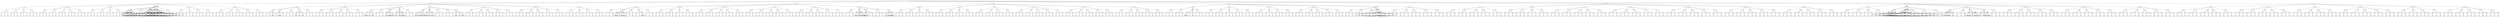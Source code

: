 digraph {
  1;
  2;
  3;
  4;
  5;
  6;
  7;
  8;
  9;
  10;
  11;
  12;
  13;
  14;
  15;
  16;
  17;
  18;
  19;
  20;
  21;
  22;
  23;
  24;
  25;
  26;
  27;
  28;
  29;
  30;
  31;
  32;
  33;
  34;
  35;
  36;
  37;
  38;
  39;
  40;
  41;
  42;
  43;
  44;
  45;
  46;
  47;
  48;
  49;
  50;
  51;
  52;
  53;
  54;
  55;
  56;
  57;
  58;
  59;
  60;
  61;
  62;
  63;
  64;
  65;
  66;
  67;
  68;
  69;
  70;
  71;
  72;
  73;
  74;
  75;
  76;
  77;
  78;
  79;
  80;
  81;
  82;
  83;
  84;
  85;
  86;
  87;
  88;
  89;
  90;
  91;
  92;
  93;
  94;
  95;
  96;
  97;
  98;
  99;
  100;
  101;
  102;
  103;
  104;
  105;
  106;
  107;
  108;
  109;
  110;
  111;
  112;
  113;
  114;
  115;
  116;
  117;
  118;
  119;
  120;
  121;
  122;
  123;
  124;
  125;
  126;
  127;
  128;
  129;
  130;
  131;
  132;
  133;
  134;
  135;
  136;
  137;
  138;
  139;
  140;
  141;
  142;
  143;
  144;
  145;
  146;
  147;
  148;
  149;
  150;
  151;
  152;
  153;
  154;
  155;
  156;
  157;
  158;
  159;
  160;
  161;
  162;
  163;
  164;
  165;
  166;
  167;
  168;
  169;
  170;
  171;
  172;
  173;
  174;
  175;
  176;
  177;
  178;
  179;
  180;
  181;
  182;
  183;
  184;
  185;
  186;
  187;
  188;
  189;
  190;
  191;
  192;
  193;
  194;
  195;
  196;
  197;
  198;
  199;
  200;
  201;
  202;
  203;
  204;
  205;
  206;
  207;
  208;
  209;
  210;
  211;
  212;
  213;
  214;
  215;
  216;
  217;
  218;
  219;
  220;
  221;
  222;
  223;
  224;
  225;
  226;
  227;
  228;
  229;
  230;
  231;
  232;
  233;
  234;
  235;
  236;
  237;
  238;
  239;
  240;
  241;
  242;
  243;
  244;
  245;
  246;
  247;
  248;
  249;
  250;
  251;
  252;
  253;
  254;
  255;
  256;
  257;
  258;
  259;
  260;
  261;
  262;
  263;
  264;
  265;
  266;
  267;
  268;
  269;
  270;
  271;
  272;
  273;
  274;
  275;
  276;
  277;
  278;
  279;
  280;
  281;
  282;
  283;
  284;
  285;
  286;
  287;
  288;
  289;
  290;
  291;
  292;
  293;
  294;
  295;
  296;
  297;
  298;
  299;
  300;
  301;
  302;
  303;
  304;
  305;
  306;
  307;
  308;
  309;
  310;
  311;
  312;
  313;
  314;
  315;
  316;
  317;
  318;
  319;
  320;
  321;
  322;
  323;
  324;
  325;
  326;
  327;
  328;
  329;
  330;
  331;
  332;
  333;
  334;
  335;
  336;
  337;
  338;
  339;
  340;
  341;
  342;
  343;
  344;
  345;
  346;
  347;
  348;
  349;
  350;
  351;
  352;
  353;
  354;
  355;
  356;
  357;
  358;
  359;
  360;
  361;
  362;
  363;
  364;
  365;
  366;
  367;
  368;
  369;
  370;
  371;
  372;
  373;
  374;
  375;
  376;
  377;
  378;
  379;
  380;
  381;
  382;
  383;
  384;
  385;
  386;
  387;
  388;
  389;
  390;
  391;
  392;
  393;
  394;
  395;
  396;
  397;
  398;
  399;
  400;
  401;
  402;
  403;
  404;
  405;
  406;
  407;
  408;
  409;
  410;
  411;
  412;
  413;
  414;
  415;
  416;
  417;
  418;
  419;
  420;
  421;
  422;
  423;
  424;
  425;
  426;
  427;
  428;
  429;
  430;
  431;
  432;
  433;
  434;
  435;
  436;
  437;
  438;
  439;
  440;
  441;
  442;
  443;
  444;
  445;
  446;
  447;
  448;
  449;
  450;
  451;
  452;
  453;
  454;
  455;
  456;
  457;
  458;
  459;
  460;
  461;
  462;
  463;
  464;
  465;
  466;
  467;
  468;
  469;
  470;
  471;
  472;
  473;
  474;
  475;
  476;
  477;
  478;
  479;
  480;
  481;
  482;
  483;
  484;
  485;
  486;
  487;
  488;
  489;
  490;
  491;
  492;
  493;
  494;
  495;
  496;
  497;
  498;
  499;
  500;
  501;
  502;
  503;
  504;
  505;
  506;
  507;
  508;
  509;
  510;
  511;
  512;
  513;
  514;
  515;
  516;
  517;
  518;
  519;
  520;
  521;
  522;
  523;
  524;
  525;
  526;
  527;
  528;
  529;
  530;
  531;
  532;
  533;
  534;
  535;
  536;
  537;
  538;
  539;
  540;
  541;
  542;
  543;
  544;
  545;
  546;
  547;
  548;
  549;
  550;
  551;
  552;
  553;
  554;
  555;
  556;
  557;
  558;
  559;
  560;
  561;
  562;
  563;
  564;
  565;
  566;
  567;
  568;
  569;
  570;
  571;
  572;
  573;
  574;
  575;
  576;
  577;
  578;
  579;
  580;
  581;
  582;
  583;
  584;
  585;
  586;
  587;
  588;
  589;
  590;
  591;
  592;
  593;
  594;
  595;
  596;
  597;
  598;
  599;
  600;
  601;
  602;
  603;
  604;
  605;
  606;
  607;
  608;
  609;
  610;
  611;
  612;
  613;
  614;
  615;
  616;
  617;
  618;
  619;
  620;
  621;
  622;
  623;
  624;
  625;
  626;
  627;
  628;
  629;
  630;
  631;
  632;
  633;
  634;
  635;
  636;
  637;
  638;
  639;
  640;
  641;
  642;
  643;
  644;
  645;
  646;
  647;
  648;
  649;
  650;
  651;
  652;
  653;
  654;
  655;
  656;
  657;
  658;
  659;
  660;
  661;
  662;
  663;
  664;
  665;
  666;
  667;
  668;
  669;
  670;
  671;
  672;
  673;
  674;
  675;
  676;
  677;
  678;
  679;
  680;
  681;
  682;
  683;
  684;
  685;
  686;
  687;
  688;
  689;
  690;
  691;
  692;
  693;
  694;
  695;
  696;
  697;
  698;
  699;
  700;
  701;
  702;
  703;
  704;
  705;
  706;
  707;
  708;
  709;
  710;
  711;
  712;
  713;
  714;
  715;
  716;
  717;
  718;
  719;
  720;
  721;
  722;
  723;
  724;
  725;
  726;
  727;
  728;
  729;
  730;
  731;
  732;
  733;
  734;
  735;
  736;
  737;
  738;
  739;
  740;
  741;
  742;
  743;
  744;
  745;
  746;
  747;
  748;
  749;
  750;
  751;
  752;
  753;
  754;
  755;
  756;
  757;
  758;
  759;
  760;
  761;
  762;
  763;
  764;
  765;
  766;
  767;
  768;
  769;
  770;
  771;
  772;
  773;
  774;
  775;
  776;
  777;
  778;
  779;
  780;
  781;
  782;
  783;
  784;
  785;
  786;
  787;
  788;
  789;
  790;
  791;
  792;
  793;
  794;
  795;
  796;
  797;
  798;
  799;
  800;
  801;
  802;
  803;
  804;
  805;
  806;
  807;
  808;
  809;
  810;
  811;
  812;
  813;
  814;
  815;
  816;
  817;
  818;
  819;
  820;
  821;
  822;
  823;
  824;
  825;
  826;
  827;
  828;
  829;
  830;
  831;
  832;
  833;
  834;
  835;
  836;
  837;
  838;
  839;
  840;
  841;
  842;
  843;
  844;
  845;
  846;
  847;
  848;
  849;
  850;
  851;
  852;
  853;
  854;
  855;
  856;
  857;
  858;
  859;
  860;
  861;
  862;
  863;
  864;
  865;
  866;
  867;
  868;
  869;
  870;
  871;
  872;
  873;
  874;
  875;
  876;
  877;
  878;
  879;
  880;
  881;
  882;
  883;
  884;
  885;
  886;
  887;
  888;
  889;
  890;
  891;
  892;
  893;
  894;
  895;
  896;
  897;
  898;
  899;
  900;
  901;
  902;
  903;
  904;
  905;
  906;
  907;
  908;
  909;
  910;
  911;
  912;
  913;
  914;
  915;
  916;
  917;
  918;
  919;
  920;
  921;
  922;
  923;
  924;
  925;
  926;
  927;
  928;
  929;
  930;
  931;
  932;
  933;
  934;
  935;
  936;
  937;
  938;
  939;
  940;
  941;
  942;
  943;
  944;
  945;
  946;
  947;
  948;
  949;
  950;
  951;
  952;
  953;
  954;
  955;
  956;
  957;
  958;
  959;
  960;
  961;
  962;
  963;
  964;
  965;
  966;
  967;
  968;
  969;
  970;
  971;
  972;
  973;
  974;
  975;
  976;
  977;
  978;
  979;
  980;
  981;
  982;
  983;
  984;
  985;
  986;
  987;
  988;
  989;
  990;
  991;
  992;
  993;
  994;
  995;
  996;
  997;
  998;
  999;
  1000;
  1001;
  1002;
  1003;
  1004;
  1005;
  1006;
  1007;
  1008;
  1009;
  1010;
  1011;
  1012;
  1013;
  1014;
  1015;
  1016;
  1017;
  1018;
  1019;
  1020;
  1021;
  1022;
  1023;
  1024;
  1025;
  1026;
  1027;
  1028;
  1029;
  1030;
  1031;
  1032;
  1033;
  1034;
  1035;
  1036;
  1037;
  1038;
  1039;
  1040;
  1041;
  1042;
  1043;
  1044;
  1045;
  1046;
  1047;
  1048;
  1049;
  1050;
  1051;
  1052;
  1053;
  1054;
  1055;
  1056;
  1057;
  1058;
  1059;
  1060;
  1061;
  1062;
  1063;
  1064;
  1065;
  1066;
  1067;
  1068;
  1069;
  1070;
  1071;
  1072;
  1073;
  1074;
  1075;
  1076;
  1077;
  1078;
  1079;
  1080;
  1081;
  1082;
  1083;
  1084;
  1085;
  1086;
  1087;
  1088;
  1089;
  1090;
  1091;
  1092;
  1093;
  1094;
  1095;
  1096;
  1097;
  1098;
  1099;
  1100;
  1101;
  1102;
  1103;
  1104;
  1105;
  1106;
  1107;
  1108;
  1109;
  1110;
  1111;
  1112;
  1113;
  1114;
  1115;
  1116;
  1117;
  1118;
  1119;
  1120;
  1121;
  1122;
  1123;
  1124;
  1125;
  1126;
  1127;
  1128;
  1129;
  1130;
  1131;
  1132;
  1133;
  1134;
  1135;
  1136;
  1137;
  1138;
  1139;
  1140;
  1141;
  1142;
  1143;
  1144;
  1145;
  1146;
  1147;
  1148;
  1149;
  1150;
  1151;
  1152;
  1153;
  1154;
  1155;
  1156;
  1157;
  1158;
  1159;
  1160;
  1161;
  1162;
  1163;
  1164;
  1165;
  1166;
  1167;
  1168;
  1169;
  1170;
  1171;
  1172;
  1173;
  1174;
  1175;
  1176;
  1177;
  1178;
  1179;
  1180;
  1181;
  1182;
  1183;
  1184;
  1185;
  1186;
  1187;
  1188;
  1189;
  1190;
  1191;
  1192;
  1193;
  1194;
  1195;
  1196;
  1197;
  1198;
  1199;
  1200;
  1201;
  1202;
  1203;
  1204;
  1205;
  1206;
  1207;
  1208;
  1209;
  1210;
  1211;
  1212;
  1213;
  1214;
  1215;
  1216;
  1217;
  1218;
  1219;
  1220;
  1221;
  1222;
  1223;
  1224;
  1225;
  1226;
  1227;
  1228;
  1229;
  1230;
  1231;
  1232;
  1233;
  1234;
  1235;
  1236;
  1237;
  1238;
  1239;
  1240;
  1241;
  1242;
  1243;
  1244;
  1245;
  1246;
  1247;
  1248;
  1249;
  1250;
  1251;
  1252;
  1253;
  1254;
  1255;
  1256;
  1257;
  1258;
  1259;
  1260;
  1261;
  1262;
  1263;
  1264;
  1265;
  1266;
  1267;
  1268;
  1269;
  1270;
  1271;
  1272;
  1273;
  1274;
  1275;
  1276;
  1277;
  1278;
  1279;
  1280;
  1281;
  1282;
  1283;
  1284;
  1285;
  1286;
  1287;
  1288;
  1289;
  1290;
  1291;
  1292;
  1293;
  1294;
  1295;
  1296;
  1297;
  1298;
  1299;
  1300;
  1301;
  1302;
  1303;
  1304;
  1305;
  1306;
  1307;
  1308;
  1309;
  1310;
  1311;
  1312;
  1313;
  1314;
  1315;
  1316;
  1317;
  1318;
  1319;
  1320;
  1321;
  1322;
  1323;
  1324;
  1325;
  1326;
  1327;
  1328;
  1329;
  1330;
  1331;
  1332;
  1333;
  1334;
  1335;
  1336;
  1337;
  1338;
  1339;
  1340;
  1341;
  1342;
  1343;
  1344;
  1345;
  1346;
  1347;
  1348;
  1349;
  1350;
  1351;
  1352;
  1353;
  1354;
  1355;
  1356;
  1357;
  1358;
  1359;
  1360;
  1361;
  1362;
  1363;
  1364;
  1365;
  1366;
  1367;
  1368;
  1369;
  1370;
  1371;
  1372;
  1373;
  1374;
  1375;
  1376;
  1377;
  1378;
  1379;
  1380;
  1381;
  1382;
  1383;
  1384;
  1385;
  1386;
  1387;
  1388;
  1389;
  1390;
  1391;
  1392;
  1393;
  1394;
  1395;
  1396;
  1397;
  1398;
  1399;
  1400;
  1401;
  1402;
  1403;
  1404;
  1405;
  1406;
  1407;
  1408;
  1409;
  1410;
  1411;
  1412;
  1413;
  1414;
  1415;
  1416;
  1417;
  1418;
  1419;
  1420;
  1421;
  1422;
  1423;
  1424;
  1425;
  1426;
  1427;
  1428;
  1429;
  1430;
  1431;
  1432;
  1433;
  1434;
  1435;
  1436;
  1437;
  1438;
  1439;
  1440;
  1441;
  1442;
  1443;
  1444;
  1445;
  1446;
  1447;
  1448;
  1449;
  1450;
  1451;
  1452;
  1453;
  1454;
  1455;
  1456;
  1457;
  1458;
  1459;
  1460;
  1461;
  1462;
  1463;
  1464;
  1465;
  1466;
  1467;
  1468;
  1469;
  1470;
  1471;
  1472;
  1473;
  1474;
  1475;
  1476;
  1477;
  1478;
  1479;
  1480;
  1481;
  1482;
  1483;
  1484;
  1485;
  1486;
  1487;
  1488;
  1489;
  1490;
  1491;
  1492;
  1493;
  1494;
  1495;
  1496;
  1497;
  1498;
  1499;
  1500;
  1501;
  1502;
  1503;
  1504;
  1505;
  1506;
  1507;
  1508;
  1509;
  1510;
  1511;
  1512;
  1513;
  1514;
  1515;
  1516;
  1517;
  1518;
  1519;
  1520;
  1521;
  1522;
  1523;
  1524;
  1525;
  1526;
  1527;
  1528;
  1529;
  1530;
  1531;
  1532;
  1533;
  1534;
  1535;
  1536;
  1537;
  1538;
  1539;
  1540;
  1541;
  1542;
  1543;
  1544;
  1545;
  1546;
  1547;
  1548;
  1549;
  1550;
  1551;
  1552;
  1553;
  1554;
  1555;
  1556;
  1557;
  1558;
  1559;
  1560;
  1561;
  1562;
  1563;
  1564;
  1565;
  1566;
  1567;
  1568;
  1569;
  1570;
  1571;
  1572;
  1573;
  1574;
  1575;
  1576;
  1577;
  1578;
  1579;
  1580;
  1581;
  1582;
  1583;
  1584;
  1585;
  1586;
  1587;
  1588;
  1589;
  1590;
  1591;
  1592;
  1593;
  1594;
  1595;
  1596;
  1597;
  1598;
  1599;
  1600;
  1601;
  1602;
  1603;
  1604;
  1605;
  1606;
  1607;
  1608;
  1609;
  1610;
  1611;
  1612;
  1613;
  1614;
  1615;
  1616;
  1617;
  1618;
  1619;
  1620;
  1621;
  1622;
  1623;
  1624;
  1625;
  1626;
  1627;
  1628;
  1629;
  1630;
  1631;
  1632;
  1633;
  1634;
  1635;
  1636;
  1637;
  1638;
  1639;
  1640;
  1641;
  1642;
  1643;
  1644;
  1645;
  1646;
  1647;
  1648;
  1649;
  1650;
  1651;
  1652;
  1653;
  1654;
  1655;
  1656;
  1657;
  1658;
  1659;
  1660;
  1661;
  1662;
  1663;
  1664;
  1665;
  1666;
  1667;
  1668;
  1669;
  1670;
  1671;
  1672;
  1673;
  1674;
  1675;
  1676;
  1677;
  1678;
  1679;
  1680;
  1681;
  1682;
  1683;
  1684;
  1685;
  1686;
  1687;
  1688;
  1689;
  1690;
  1691;
  1692;
  1693;
  1694;
  1695;
  1696;
  1697;
  1698;
  1699;
  1700;
  1701;
  1702;
  1703;
  1704;
  1 -> 2;
  1 -> 198;
  1 -> 444;
  1 -> 654;
  1 -> 850;
  1 -> 1046;
  1 -> 1292;
  1 -> 1502;
  2 -> 3;
  2 -> 32;
  2 -> 68;
  2 -> 97;
  2 -> 133;
  2 -> 162;
  3 -> 4;
  3 -> 11;
  3 -> 18;
  3 -> 25;
  4 -> 5;
  4 -> 7;
  4 -> 9;
  5 -> 6;
  7 -> 8;
  9 -> 10;
  11 -> 12;
  11 -> 14;
  11 -> 16;
  12 -> 13;
  14 -> 15;
  16 -> 17;
  18 -> 19;
  18 -> 21;
  18 -> 23;
  19 -> 20;
  21 -> 22;
  23 -> 24;
  25 -> 26;
  25 -> 28;
  25 -> 30;
  26 -> 27;
  28 -> 29;
  30 -> 31;
  32 -> 33;
  32 -> 40;
  32 -> 47;
  32 -> 54;
  32 -> 61;
  33 -> 34;
  33 -> 36;
  33 -> 38;
  34 -> 35;
  36 -> 37;
  38 -> 39;
  40 -> 41;
  40 -> 43;
  40 -> 45;
  41 -> 42;
  43 -> 44;
  45 -> 46;
  47 -> 48;
  47 -> 50;
  47 -> 52;
  48 -> 49;
  50 -> 51;
  52 -> 53;
  54 -> 55;
  54 -> 57;
  54 -> 59;
  55 -> 56;
  57 -> 58;
  59 -> 60;
  61 -> 62;
  61 -> 64;
  61 -> 66;
  62 -> 63;
  64 -> 65;
  66 -> 67;
  68 -> 69;
  68 -> 76;
  68 -> 83;
  68 -> 90;
  69 -> 70;
  69 -> 72;
  69 -> 74;
  70 -> 71;
  72 -> 73;
  74 -> 75;
  76 -> 77;
  76 -> 79;
  76 -> 81;
  77 -> 78;
  79 -> 80;
  81 -> 82;
  83 -> 84;
  83 -> 86;
  83 -> 88;
  84 -> 85;
  86 -> 87;
  88 -> 89;
  90 -> 91;
  90 -> 93;
  90 -> 95;
  91 -> 92;
  93 -> 94;
  95 -> 96;
  97 -> 98;
  97 -> 105;
  97 -> 112;
  97 -> 119;
  97 -> 126;
  98 -> 99;
  98 -> 101;
  98 -> 103;
  99 -> 100;
  101 -> 102;
  103 -> 104;
  105 -> 106;
  105 -> 108;
  105 -> 110;
  106 -> 107;
  108 -> 109;
  110 -> 111;
  112 -> 113;
  112 -> 115;
  112 -> 117;
  113 -> 114;
  115 -> 116;
  117 -> 118;
  119 -> 120;
  119 -> 122;
  119 -> 124;
  120 -> 121;
  122 -> 123;
  124 -> 125;
  126 -> 127;
  126 -> 129;
  126 -> 131;
  127 -> 128;
  129 -> 130;
  131 -> 132;
  133 -> 134;
  133 -> 141;
  133 -> 148;
  133 -> 155;
  134 -> 135;
  134 -> 137;
  134 -> 139;
  135 -> 136;
  137 -> 138;
  139 -> 140;
  141 -> 142;
  141 -> 144;
  141 -> 146;
  142 -> 143;
  144 -> 145;
  146 -> 147;
  148 -> 149;
  148 -> 151;
  148 -> 153;
  149 -> 150;
  151 -> 152;
  153 -> 154;
  155 -> 156;
  155 -> 158;
  155 -> 160;
  156 -> 157;
  158 -> 159;
  160 -> 161;
  162 -> 163;
  162 -> 170;
  162 -> 177;
  162 -> 184;
  162 -> 191;
  163 -> 164;
  163 -> 166;
  163 -> 168;
  164 -> 165;
  166 -> 167;
  168 -> 169;
  170 -> 171;
  170 -> 173;
  170 -> 175;
  171 -> 172;
  173 -> 174;
  175 -> 176;
  177 -> 178;
  177 -> 180;
  177 -> 182;
  178 -> 179;
  180 -> 181;
  182 -> 183;
  184 -> 185;
  184 -> 187;
  184 -> 189;
  185 -> 186;
  187 -> 188;
  189 -> 190;
  191 -> 192;
  191 -> 194;
  191 -> 196;
  192 -> 193;
  194 -> 195;
  196 -> 197;
  198 -> 199;
  198 -> 235;
  198 -> 271;
  198 -> 307;
  198 -> 343;
  198 -> 379;
  198 -> 415;
  199 -> 200;
  199 -> 207;
  199 -> 214;
  199 -> 221;
  199 -> 228;
  200 -> 201;
  200 -> 203;
  200 -> 205;
  201 -> 202;
  203 -> 204;
  205 -> 206;
  207 -> 208;
  207 -> 210;
  207 -> 212;
  208 -> 209;
  210 -> 211;
  212 -> 213;
  214 -> 215;
  214 -> 217;
  214 -> 219;
  215 -> 216;
  217 -> 218;
  219 -> 220;
  221 -> 222;
  221 -> 224;
  221 -> 226;
  222 -> 223;
  224 -> 225;
  226 -> 227;
  228 -> 229;
  228 -> 231;
  228 -> 233;
  229 -> 230;
  231 -> 232;
  233 -> 234;
  235 -> 236;
  235 -> 243;
  235 -> 250;
  235 -> 257;
  235 -> 264;
  236 -> 237;
  236 -> 239;
  236 -> 241;
  237 -> 238;
  239 -> 240;
  241 -> 242;
  243 -> 244;
  243 -> 246;
  243 -> 248;
  244 -> 245;
  246 -> 247;
  248 -> 249;
  250 -> 251;
  250 -> 253;
  250 -> 255;
  251 -> 252;
  253 -> 254;
  255 -> 256;
  257 -> 258;
  257 -> 260;
  257 -> 262;
  258 -> 259;
  260 -> 261;
  262 -> 263;
  264 -> 265;
  264 -> 267;
  264 -> 269;
  265 -> 266;
  267 -> 268;
  269 -> 270;
  271 -> 272;
  271 -> 279;
  271 -> 286;
  271 -> 293;
  271 -> 300;
  272 -> 273;
  272 -> 275;
  272 -> 277;
  273 -> 274;
  275 -> 276;
  277 -> 278;
  279 -> 280;
  279 -> 282;
  279 -> 284;
  280 -> 281;
  282 -> 283;
  284 -> 285;
  286 -> 287;
  286 -> 289;
  286 -> 291;
  287 -> 288;
  289 -> 290;
  291 -> 292;
  293 -> 294;
  293 -> 296;
  293 -> 298;
  294 -> 295;
  296 -> 297;
  298 -> 299;
  300 -> 301;
  300 -> 303;
  300 -> 305;
  301 -> 302;
  303 -> 304;
  305 -> 306;
  307 -> 308;
  307 -> 315;
  307 -> 322;
  307 -> 329;
  307 -> 336;
  308 -> 309;
  308 -> 311;
  308 -> 313;
  309 -> 310;
  311 -> 312;
  313 -> 314;
  315 -> 316;
  315 -> 318;
  315 -> 320;
  316 -> 317;
  318 -> 319;
  320 -> 321;
  322 -> 323;
  322 -> 325;
  322 -> 327;
  323 -> 324;
  325 -> 326;
  327 -> 328;
  329 -> 330;
  329 -> 332;
  329 -> 334;
  330 -> 331;
  332 -> 333;
  334 -> 335;
  336 -> 337;
  336 -> 339;
  336 -> 341;
  337 -> 338;
  339 -> 340;
  341 -> 342;
  343 -> 344;
  343 -> 351;
  343 -> 358;
  343 -> 365;
  343 -> 372;
  344 -> 345;
  344 -> 347;
  344 -> 349;
  345 -> 346;
  347 -> 348;
  349 -> 350;
  351 -> 352;
  351 -> 354;
  351 -> 356;
  352 -> 353;
  354 -> 355;
  356 -> 357;
  358 -> 359;
  358 -> 361;
  358 -> 363;
  359 -> 360;
  361 -> 362;
  363 -> 364;
  365 -> 366;
  365 -> 368;
  365 -> 370;
  366 -> 367;
  368 -> 369;
  370 -> 371;
  372 -> 373;
  372 -> 375;
  372 -> 377;
  373 -> 374;
  375 -> 376;
  377 -> 378;
  379 -> 380;
  379 -> 387;
  379 -> 394;
  379 -> 401;
  379 -> 408;
  380 -> 381;
  380 -> 383;
  380 -> 385;
  381 -> 382;
  383 -> 384;
  385 -> 386;
  387 -> 388;
  387 -> 390;
  387 -> 392;
  388 -> 389;
  390 -> 391;
  392 -> 393;
  394 -> 395;
  394 -> 397;
  394 -> 399;
  395 -> 396;
  397 -> 398;
  399 -> 400;
  401 -> 402;
  401 -> 404;
  401 -> 406;
  402 -> 403;
  404 -> 405;
  406 -> 407;
  408 -> 409;
  408 -> 411;
  408 -> 413;
  409 -> 410;
  411 -> 412;
  413 -> 414;
  415 -> 416;
  415 -> 423;
  415 -> 430;
  415 -> 437;
  416 -> 417;
  416 -> 419;
  416 -> 421;
  417 -> 418;
  419 -> 420;
  421 -> 422;
  423 -> 424;
  423 -> 426;
  423 -> 428;
  424 -> 425;
  426 -> 427;
  428 -> 429;
  430 -> 431;
  430 -> 433;
  430 -> 435;
  431 -> 432;
  433 -> 434;
  435 -> 436;
  437 -> 438;
  437 -> 440;
  437 -> 442;
  438 -> 439;
  440 -> 441;
  442 -> 443;
  444 -> 445;
  444 -> 481;
  444 -> 510;
  444 -> 546;
  444 -> 582;
  444 -> 618;
  445 -> 446;
  445 -> 453;
  445 -> 460;
  445 -> 467;
  445 -> 474;
  446 -> 447;
  446 -> 449;
  446 -> 451;
  447 -> 448;
  449 -> 450;
  451 -> 452;
  453 -> 454;
  453 -> 456;
  453 -> 458;
  454 -> 455;
  456 -> 457;
  458 -> 459;
  460 -> 461;
  460 -> 463;
  460 -> 465;
  461 -> 462;
  463 -> 464;
  465 -> 466;
  467 -> 468;
  467 -> 470;
  467 -> 472;
  468 -> 469;
  470 -> 471;
  472 -> 473;
  474 -> 475;
  474 -> 477;
  474 -> 479;
  475 -> 476;
  477 -> 478;
  479 -> 480;
  481 -> 482;
  481 -> 489;
  481 -> 496;
  481 -> 503;
  482 -> 483;
  482 -> 485;
  482 -> 487;
  483 -> 484;
  485 -> 486;
  487 -> 488;
  489 -> 490;
  489 -> 492;
  489 -> 494;
  490 -> 491;
  492 -> 493;
  494 -> 495;
  496 -> 497;
  496 -> 499;
  496 -> 501;
  497 -> 498;
  499 -> 500;
  501 -> 502;
  503 -> 504;
  503 -> 506;
  503 -> 508;
  504 -> 505;
  506 -> 507;
  508 -> 509;
  510 -> 511;
  510 -> 518;
  510 -> 525;
  510 -> 532;
  510 -> 539;
  511 -> 512;
  511 -> 514;
  511 -> 516;
  512 -> 513;
  514 -> 515;
  516 -> 517;
  518 -> 519;
  518 -> 521;
  518 -> 523;
  519 -> 520;
  521 -> 522;
  523 -> 524;
  525 -> 526;
  525 -> 528;
  525 -> 530;
  526 -> 527;
  528 -> 529;
  530 -> 531;
  532 -> 533;
  532 -> 535;
  532 -> 537;
  533 -> 534;
  535 -> 536;
  537 -> 538;
  539 -> 540;
  539 -> 542;
  539 -> 544;
  540 -> 541;
  542 -> 543;
  544 -> 545;
  546 -> 547;
  546 -> 554;
  546 -> 561;
  546 -> 568;
  546 -> 575;
  547 -> 548;
  547 -> 550;
  547 -> 552;
  548 -> 549;
  550 -> 551;
  552 -> 553;
  554 -> 555;
  554 -> 557;
  554 -> 559;
  555 -> 556;
  557 -> 558;
  559 -> 560;
  561 -> 562;
  561 -> 564;
  561 -> 566;
  562 -> 563;
  564 -> 565;
  566 -> 567;
  568 -> 569;
  568 -> 571;
  568 -> 573;
  569 -> 570;
  571 -> 572;
  573 -> 574;
  575 -> 576;
  575 -> 578;
  575 -> 580;
  576 -> 577;
  578 -> 579;
  580 -> 581;
  582 -> 583;
  582 -> 590;
  582 -> 597;
  582 -> 604;
  582 -> 611;
  583 -> 584;
  583 -> 586;
  583 -> 588;
  584 -> 585;
  586 -> 587;
  588 -> 589;
  590 -> 591;
  590 -> 593;
  590 -> 595;
  591 -> 592;
  593 -> 594;
  595 -> 596;
  597 -> 598;
  597 -> 600;
  597 -> 602;
  598 -> 599;
  600 -> 601;
  602 -> 603;
  604 -> 605;
  604 -> 607;
  604 -> 609;
  605 -> 606;
  607 -> 608;
  609 -> 610;
  611 -> 612;
  611 -> 614;
  611 -> 616;
  612 -> 613;
  614 -> 615;
  616 -> 617;
  618 -> 619;
  618 -> 626;
  618 -> 633;
  618 -> 640;
  618 -> 647;
  619 -> 620;
  619 -> 622;
  619 -> 624;
  620 -> 621;
  622 -> 623;
  624 -> 625;
  626 -> 627;
  626 -> 629;
  626 -> 631;
  627 -> 628;
  629 -> 630;
  631 -> 632;
  633 -> 634;
  633 -> 636;
  633 -> 638;
  634 -> 635;
  636 -> 637;
  638 -> 639;
  640 -> 641;
  640 -> 643;
  640 -> 645;
  641 -> 642;
  643 -> 644;
  645 -> 646;
  647 -> 648;
  647 -> 650;
  647 -> 652;
  648 -> 649;
  650 -> 651;
  652 -> 653;
  654 -> 655;
  654 -> 684;
  654 -> 713;
  654 -> 742;
  654 -> 778;
  654 -> 814;
  655 -> 656;
  655 -> 663;
  655 -> 670;
  655 -> 677;
  656 -> 657;
  656 -> 659;
  656 -> 661;
  657 -> 658;
  659 -> 660;
  661 -> 662;
  663 -> 664;
  663 -> 666;
  663 -> 668;
  664 -> 665;
  666 -> 667;
  668 -> 669;
  670 -> 671;
  670 -> 673;
  670 -> 675;
  671 -> 672;
  673 -> 674;
  675 -> 676;
  677 -> 678;
  677 -> 680;
  677 -> 682;
  678 -> 679;
  680 -> 681;
  682 -> 683;
  684 -> 685;
  684 -> 692;
  684 -> 699;
  684 -> 706;
  685 -> 686;
  685 -> 688;
  685 -> 690;
  686 -> 687;
  688 -> 689;
  690 -> 691;
  692 -> 693;
  692 -> 695;
  692 -> 697;
  693 -> 694;
  695 -> 696;
  697 -> 698;
  699 -> 700;
  699 -> 702;
  699 -> 704;
  700 -> 701;
  702 -> 703;
  704 -> 705;
  706 -> 707;
  706 -> 709;
  706 -> 711;
  707 -> 708;
  709 -> 710;
  711 -> 712;
  713 -> 714;
  713 -> 721;
  713 -> 728;
  713 -> 735;
  714 -> 715;
  714 -> 717;
  714 -> 719;
  715 -> 716;
  717 -> 718;
  719 -> 720;
  721 -> 722;
  721 -> 724;
  721 -> 726;
  722 -> 723;
  724 -> 725;
  726 -> 727;
  728 -> 729;
  728 -> 731;
  728 -> 733;
  729 -> 730;
  731 -> 732;
  733 -> 734;
  735 -> 736;
  735 -> 738;
  735 -> 740;
  736 -> 737;
  738 -> 739;
  740 -> 741;
  742 -> 743;
  742 -> 750;
  742 -> 757;
  742 -> 764;
  742 -> 771;
  743 -> 744;
  743 -> 746;
  743 -> 748;
  744 -> 745;
  746 -> 747;
  748 -> 749;
  750 -> 751;
  750 -> 753;
  750 -> 755;
  751 -> 752;
  753 -> 754;
  755 -> 756;
  757 -> 758;
  757 -> 760;
  757 -> 762;
  758 -> 759;
  760 -> 761;
  762 -> 763;
  764 -> 765;
  764 -> 767;
  764 -> 769;
  765 -> 766;
  767 -> 768;
  769 -> 770;
  771 -> 772;
  771 -> 774;
  771 -> 776;
  772 -> 773;
  774 -> 775;
  776 -> 777;
  778 -> 779;
  778 -> 786;
  778 -> 793;
  778 -> 800;
  778 -> 807;
  779 -> 780;
  779 -> 782;
  779 -> 784;
  780 -> 781;
  782 -> 783;
  784 -> 785;
  786 -> 787;
  786 -> 789;
  786 -> 791;
  787 -> 788;
  789 -> 790;
  791 -> 792;
  793 -> 794;
  793 -> 796;
  793 -> 798;
  794 -> 795;
  796 -> 797;
  798 -> 799;
  800 -> 801;
  800 -> 803;
  800 -> 805;
  801 -> 802;
  803 -> 804;
  805 -> 806;
  807 -> 808;
  807 -> 810;
  807 -> 812;
  808 -> 809;
  810 -> 811;
  812 -> 813;
  814 -> 815;
  814 -> 822;
  814 -> 829;
  814 -> 836;
  814 -> 843;
  815 -> 816;
  815 -> 818;
  815 -> 820;
  816 -> 817;
  818 -> 819;
  820 -> 821;
  822 -> 823;
  822 -> 825;
  822 -> 827;
  823 -> 824;
  825 -> 826;
  827 -> 828;
  829 -> 830;
  829 -> 832;
  829 -> 834;
  830 -> 831;
  832 -> 833;
  834 -> 835;
  836 -> 837;
  836 -> 839;
  836 -> 841;
  837 -> 838;
  839 -> 840;
  841 -> 842;
  843 -> 844;
  843 -> 846;
  843 -> 848;
  844 -> 845;
  846 -> 847;
  848 -> 849;
  850 -> 851;
  850 -> 880;
  850 -> 916;
  850 -> 945;
  850 -> 981;
  850 -> 1010;
  851 -> 852;
  851 -> 859;
  851 -> 866;
  851 -> 873;
  852 -> 853;
  852 -> 855;
  852 -> 857;
  853 -> 854;
  855 -> 856;
  857 -> 858;
  859 -> 860;
  859 -> 862;
  859 -> 864;
  860 -> 861;
  862 -> 863;
  864 -> 865;
  866 -> 867;
  866 -> 869;
  866 -> 871;
  867 -> 868;
  869 -> 870;
  871 -> 872;
  873 -> 874;
  873 -> 876;
  873 -> 878;
  874 -> 875;
  876 -> 877;
  878 -> 879;
  880 -> 881;
  880 -> 888;
  880 -> 895;
  880 -> 902;
  880 -> 909;
  881 -> 882;
  881 -> 884;
  881 -> 886;
  882 -> 883;
  884 -> 885;
  886 -> 887;
  888 -> 889;
  888 -> 891;
  888 -> 893;
  889 -> 890;
  891 -> 892;
  893 -> 894;
  895 -> 896;
  895 -> 898;
  895 -> 900;
  896 -> 897;
  898 -> 899;
  900 -> 901;
  902 -> 903;
  902 -> 905;
  902 -> 907;
  903 -> 904;
  905 -> 906;
  907 -> 908;
  909 -> 910;
  909 -> 912;
  909 -> 914;
  910 -> 911;
  912 -> 913;
  914 -> 915;
  916 -> 917;
  916 -> 924;
  916 -> 931;
  916 -> 938;
  917 -> 918;
  917 -> 920;
  917 -> 922;
  918 -> 919;
  920 -> 921;
  922 -> 923;
  924 -> 925;
  924 -> 927;
  924 -> 929;
  925 -> 926;
  927 -> 928;
  929 -> 930;
  931 -> 932;
  931 -> 934;
  931 -> 936;
  932 -> 933;
  934 -> 935;
  936 -> 937;
  938 -> 939;
  938 -> 941;
  938 -> 943;
  939 -> 940;
  941 -> 942;
  943 -> 944;
  945 -> 946;
  945 -> 953;
  945 -> 960;
  945 -> 967;
  945 -> 974;
  946 -> 947;
  946 -> 949;
  946 -> 951;
  947 -> 948;
  949 -> 950;
  951 -> 952;
  953 -> 954;
  953 -> 956;
  953 -> 958;
  954 -> 955;
  956 -> 957;
  958 -> 959;
  960 -> 961;
  960 -> 963;
  960 -> 965;
  961 -> 962;
  963 -> 964;
  965 -> 966;
  967 -> 968;
  967 -> 970;
  967 -> 972;
  968 -> 969;
  970 -> 971;
  972 -> 973;
  974 -> 975;
  974 -> 977;
  974 -> 979;
  975 -> 976;
  977 -> 978;
  979 -> 980;
  981 -> 982;
  981 -> 989;
  981 -> 996;
  981 -> 1003;
  982 -> 983;
  982 -> 985;
  982 -> 987;
  983 -> 984;
  985 -> 986;
  987 -> 988;
  989 -> 990;
  989 -> 992;
  989 -> 994;
  990 -> 991;
  992 -> 993;
  994 -> 995;
  996 -> 997;
  996 -> 999;
  996 -> 1001;
  997 -> 998;
  999 -> 1000;
  1001 -> 1002;
  1003 -> 1004;
  1003 -> 1006;
  1003 -> 1008;
  1004 -> 1005;
  1006 -> 1007;
  1008 -> 1009;
  1010 -> 1011;
  1010 -> 1018;
  1010 -> 1025;
  1010 -> 1032;
  1010 -> 1039;
  1011 -> 1012;
  1011 -> 1014;
  1011 -> 1016;
  1012 -> 1013;
  1014 -> 1015;
  1016 -> 1017;
  1018 -> 1019;
  1018 -> 1021;
  1018 -> 1023;
  1019 -> 1020;
  1021 -> 1022;
  1023 -> 1024;
  1025 -> 1026;
  1025 -> 1028;
  1025 -> 1030;
  1026 -> 1027;
  1028 -> 1029;
  1030 -> 1031;
  1032 -> 1033;
  1032 -> 1035;
  1032 -> 1037;
  1033 -> 1034;
  1035 -> 1036;
  1037 -> 1038;
  1039 -> 1040;
  1039 -> 1042;
  1039 -> 1044;
  1040 -> 1041;
  1042 -> 1043;
  1044 -> 1045;
  1046 -> 1047;
  1046 -> 1083;
  1046 -> 1112;
  1046 -> 1148;
  1046 -> 1184;
  1046 -> 1220;
  1046 -> 1256;
  1047 -> 1048;
  1047 -> 1055;
  1047 -> 1062;
  1047 -> 1069;
  1047 -> 1076;
  1048 -> 1049;
  1048 -> 1051;
  1048 -> 1053;
  1049 -> 1050;
  1051 -> 1052;
  1053 -> 1054;
  1055 -> 1056;
  1055 -> 1058;
  1055 -> 1060;
  1056 -> 1057;
  1058 -> 1059;
  1060 -> 1061;
  1062 -> 1063;
  1062 -> 1065;
  1062 -> 1067;
  1063 -> 1064;
  1065 -> 1066;
  1067 -> 1068;
  1069 -> 1070;
  1069 -> 1072;
  1069 -> 1074;
  1070 -> 1071;
  1072 -> 1073;
  1074 -> 1075;
  1076 -> 1077;
  1076 -> 1079;
  1076 -> 1081;
  1077 -> 1078;
  1079 -> 1080;
  1081 -> 1082;
  1083 -> 1084;
  1083 -> 1091;
  1083 -> 1098;
  1083 -> 1105;
  1084 -> 1085;
  1084 -> 1087;
  1084 -> 1089;
  1085 -> 1086;
  1087 -> 1088;
  1089 -> 1090;
  1091 -> 1092;
  1091 -> 1094;
  1091 -> 1096;
  1092 -> 1093;
  1094 -> 1095;
  1096 -> 1097;
  1098 -> 1099;
  1098 -> 1101;
  1098 -> 1103;
  1099 -> 1100;
  1101 -> 1102;
  1103 -> 1104;
  1105 -> 1106;
  1105 -> 1108;
  1105 -> 1110;
  1106 -> 1107;
  1108 -> 1109;
  1110 -> 1111;
  1112 -> 1113;
  1112 -> 1120;
  1112 -> 1127;
  1112 -> 1134;
  1112 -> 1141;
  1113 -> 1114;
  1113 -> 1116;
  1113 -> 1118;
  1114 -> 1115;
  1116 -> 1117;
  1118 -> 1119;
  1120 -> 1121;
  1120 -> 1123;
  1120 -> 1125;
  1121 -> 1122;
  1123 -> 1124;
  1125 -> 1126;
  1127 -> 1128;
  1127 -> 1130;
  1127 -> 1132;
  1128 -> 1129;
  1130 -> 1131;
  1132 -> 1133;
  1134 -> 1135;
  1134 -> 1137;
  1134 -> 1139;
  1135 -> 1136;
  1137 -> 1138;
  1139 -> 1140;
  1141 -> 1142;
  1141 -> 1144;
  1141 -> 1146;
  1142 -> 1143;
  1144 -> 1145;
  1146 -> 1147;
  1148 -> 1149;
  1148 -> 1156;
  1148 -> 1163;
  1148 -> 1170;
  1148 -> 1177;
  1149 -> 1150;
  1149 -> 1152;
  1149 -> 1154;
  1150 -> 1151;
  1152 -> 1153;
  1154 -> 1155;
  1156 -> 1157;
  1156 -> 1159;
  1156 -> 1161;
  1157 -> 1158;
  1159 -> 1160;
  1161 -> 1162;
  1163 -> 1164;
  1163 -> 1166;
  1163 -> 1168;
  1164 -> 1165;
  1166 -> 1167;
  1168 -> 1169;
  1170 -> 1171;
  1170 -> 1173;
  1170 -> 1175;
  1171 -> 1172;
  1173 -> 1174;
  1175 -> 1176;
  1177 -> 1178;
  1177 -> 1180;
  1177 -> 1182;
  1178 -> 1179;
  1180 -> 1181;
  1182 -> 1183;
  1184 -> 1185;
  1184 -> 1192;
  1184 -> 1199;
  1184 -> 1206;
  1184 -> 1213;
  1185 -> 1186;
  1185 -> 1188;
  1185 -> 1190;
  1186 -> 1187;
  1188 -> 1189;
  1190 -> 1191;
  1192 -> 1193;
  1192 -> 1195;
  1192 -> 1197;
  1193 -> 1194;
  1195 -> 1196;
  1197 -> 1198;
  1199 -> 1200;
  1199 -> 1202;
  1199 -> 1204;
  1200 -> 1201;
  1202 -> 1203;
  1204 -> 1205;
  1206 -> 1207;
  1206 -> 1209;
  1206 -> 1211;
  1207 -> 1208;
  1209 -> 1210;
  1211 -> 1212;
  1213 -> 1214;
  1213 -> 1216;
  1213 -> 1218;
  1214 -> 1215;
  1216 -> 1217;
  1218 -> 1219;
  1220 -> 1221;
  1220 -> 1228;
  1220 -> 1235;
  1220 -> 1242;
  1220 -> 1249;
  1221 -> 1222;
  1221 -> 1224;
  1221 -> 1226;
  1222 -> 1223;
  1224 -> 1225;
  1226 -> 1227;
  1228 -> 1229;
  1228 -> 1231;
  1228 -> 1233;
  1229 -> 1230;
  1231 -> 1232;
  1233 -> 1234;
  1235 -> 1236;
  1235 -> 1238;
  1235 -> 1240;
  1236 -> 1237;
  1238 -> 1239;
  1240 -> 1241;
  1242 -> 1243;
  1242 -> 1245;
  1242 -> 1247;
  1243 -> 1244;
  1245 -> 1246;
  1247 -> 1248;
  1249 -> 1250;
  1249 -> 1252;
  1249 -> 1254;
  1250 -> 1251;
  1252 -> 1253;
  1254 -> 1255;
  1256 -> 1257;
  1256 -> 1264;
  1256 -> 1271;
  1256 -> 1278;
  1256 -> 1285;
  1257 -> 1258;
  1257 -> 1260;
  1257 -> 1262;
  1258 -> 1259;
  1260 -> 1261;
  1262 -> 1263;
  1264 -> 1265;
  1264 -> 1267;
  1264 -> 1269;
  1265 -> 1266;
  1267 -> 1268;
  1269 -> 1270;
  1271 -> 1272;
  1271 -> 1274;
  1271 -> 1276;
  1272 -> 1273;
  1274 -> 1275;
  1276 -> 1277;
  1278 -> 1279;
  1278 -> 1281;
  1278 -> 1283;
  1279 -> 1280;
  1281 -> 1282;
  1283 -> 1284;
  1285 -> 1286;
  1285 -> 1288;
  1285 -> 1290;
  1286 -> 1287;
  1288 -> 1289;
  1290 -> 1291;
  1292 -> 1293;
  1292 -> 1322;
  1292 -> 1358;
  1292 -> 1394;
  1292 -> 1430;
  1292 -> 1466;
  1293 -> 1294;
  1293 -> 1301;
  1293 -> 1308;
  1293 -> 1315;
  1294 -> 1295;
  1294 -> 1297;
  1294 -> 1299;
  1295 -> 1296;
  1297 -> 1298;
  1299 -> 1300;
  1301 -> 1302;
  1301 -> 1304;
  1301 -> 1306;
  1302 -> 1303;
  1304 -> 1305;
  1306 -> 1307;
  1308 -> 1309;
  1308 -> 1311;
  1308 -> 1313;
  1309 -> 1310;
  1311 -> 1312;
  1313 -> 1314;
  1315 -> 1316;
  1315 -> 1318;
  1315 -> 1320;
  1316 -> 1317;
  1318 -> 1319;
  1320 -> 1321;
  1322 -> 1323;
  1322 -> 1330;
  1322 -> 1337;
  1322 -> 1344;
  1322 -> 1351;
  1323 -> 1324;
  1323 -> 1326;
  1323 -> 1328;
  1324 -> 1325;
  1326 -> 1327;
  1328 -> 1329;
  1330 -> 1331;
  1330 -> 1333;
  1330 -> 1335;
  1331 -> 1332;
  1333 -> 1334;
  1335 -> 1336;
  1337 -> 1338;
  1337 -> 1340;
  1337 -> 1342;
  1338 -> 1339;
  1340 -> 1341;
  1342 -> 1343;
  1344 -> 1345;
  1344 -> 1347;
  1344 -> 1349;
  1345 -> 1346;
  1347 -> 1348;
  1349 -> 1350;
  1351 -> 1352;
  1351 -> 1354;
  1351 -> 1356;
  1352 -> 1353;
  1354 -> 1355;
  1356 -> 1357;
  1358 -> 1359;
  1358 -> 1366;
  1358 -> 1373;
  1358 -> 1380;
  1358 -> 1387;
  1359 -> 1360;
  1359 -> 1362;
  1359 -> 1364;
  1360 -> 1361;
  1362 -> 1363;
  1364 -> 1365;
  1366 -> 1367;
  1366 -> 1369;
  1366 -> 1371;
  1367 -> 1368;
  1369 -> 1370;
  1371 -> 1372;
  1373 -> 1374;
  1373 -> 1376;
  1373 -> 1378;
  1374 -> 1375;
  1376 -> 1377;
  1378 -> 1379;
  1380 -> 1381;
  1380 -> 1383;
  1380 -> 1385;
  1381 -> 1382;
  1383 -> 1384;
  1385 -> 1386;
  1387 -> 1388;
  1387 -> 1390;
  1387 -> 1392;
  1388 -> 1389;
  1390 -> 1391;
  1392 -> 1393;
  1394 -> 1395;
  1394 -> 1402;
  1394 -> 1409;
  1394 -> 1416;
  1394 -> 1423;
  1395 -> 1396;
  1395 -> 1398;
  1395 -> 1400;
  1396 -> 1397;
  1398 -> 1399;
  1400 -> 1401;
  1402 -> 1403;
  1402 -> 1405;
  1402 -> 1407;
  1403 -> 1404;
  1405 -> 1406;
  1407 -> 1408;
  1409 -> 1410;
  1409 -> 1412;
  1409 -> 1414;
  1410 -> 1411;
  1412 -> 1413;
  1414 -> 1415;
  1416 -> 1417;
  1416 -> 1419;
  1416 -> 1421;
  1417 -> 1418;
  1419 -> 1420;
  1421 -> 1422;
  1423 -> 1424;
  1423 -> 1426;
  1423 -> 1428;
  1424 -> 1425;
  1426 -> 1427;
  1428 -> 1429;
  1430 -> 1431;
  1430 -> 1438;
  1430 -> 1445;
  1430 -> 1452;
  1430 -> 1459;
  1431 -> 1432;
  1431 -> 1434;
  1431 -> 1436;
  1432 -> 1433;
  1434 -> 1435;
  1436 -> 1437;
  1438 -> 1439;
  1438 -> 1441;
  1438 -> 1443;
  1439 -> 1440;
  1441 -> 1442;
  1443 -> 1444;
  1445 -> 1446;
  1445 -> 1448;
  1445 -> 1450;
  1446 -> 1447;
  1448 -> 1449;
  1450 -> 1451;
  1452 -> 1453;
  1452 -> 1455;
  1452 -> 1457;
  1453 -> 1454;
  1455 -> 1456;
  1457 -> 1458;
  1459 -> 1460;
  1459 -> 1462;
  1459 -> 1464;
  1460 -> 1461;
  1462 -> 1463;
  1464 -> 1465;
  1466 -> 1467;
  1466 -> 1474;
  1466 -> 1481;
  1466 -> 1488;
  1466 -> 1495;
  1467 -> 1468;
  1467 -> 1470;
  1467 -> 1472;
  1468 -> 1469;
  1470 -> 1471;
  1472 -> 1473;
  1474 -> 1475;
  1474 -> 1477;
  1474 -> 1479;
  1475 -> 1476;
  1477 -> 1478;
  1479 -> 1480;
  1481 -> 1482;
  1481 -> 1484;
  1481 -> 1486;
  1482 -> 1483;
  1484 -> 1485;
  1486 -> 1487;
  1488 -> 1489;
  1488 -> 1491;
  1488 -> 1493;
  1489 -> 1490;
  1491 -> 1492;
  1493 -> 1494;
  1495 -> 1496;
  1495 -> 1498;
  1495 -> 1500;
  1496 -> 1497;
  1498 -> 1499;
  1500 -> 1501;
  1502 -> 1503;
  1502 -> 1539;
  1502 -> 1575;
  1502 -> 1604;
  1502 -> 1640;
  1502 -> 1669;
  1503 -> 1504;
  1503 -> 1511;
  1503 -> 1518;
  1503 -> 1525;
  1503 -> 1532;
  1504 -> 1505;
  1504 -> 1507;
  1504 -> 1509;
  1505 -> 1506;
  1507 -> 1508;
  1509 -> 1510;
  1511 -> 1512;
  1511 -> 1514;
  1511 -> 1516;
  1512 -> 1513;
  1514 -> 1515;
  1516 -> 1517;
  1518 -> 1519;
  1518 -> 1521;
  1518 -> 1523;
  1519 -> 1520;
  1521 -> 1522;
  1523 -> 1524;
  1525 -> 1526;
  1525 -> 1528;
  1525 -> 1530;
  1526 -> 1527;
  1528 -> 1529;
  1530 -> 1531;
  1532 -> 1533;
  1532 -> 1535;
  1532 -> 1537;
  1533 -> 1534;
  1535 -> 1536;
  1537 -> 1538;
  1539 -> 1540;
  1539 -> 1547;
  1539 -> 1554;
  1539 -> 1561;
  1539 -> 1568;
  1540 -> 1541;
  1540 -> 1543;
  1540 -> 1545;
  1541 -> 1542;
  1543 -> 1544;
  1545 -> 1546;
  1547 -> 1548;
  1547 -> 1550;
  1547 -> 1552;
  1548 -> 1549;
  1550 -> 1551;
  1552 -> 1553;
  1554 -> 1555;
  1554 -> 1557;
  1554 -> 1559;
  1555 -> 1556;
  1557 -> 1558;
  1559 -> 1560;
  1561 -> 1562;
  1561 -> 1564;
  1561 -> 1566;
  1562 -> 1563;
  1564 -> 1565;
  1566 -> 1567;
  1568 -> 1569;
  1568 -> 1571;
  1568 -> 1573;
  1569 -> 1570;
  1571 -> 1572;
  1573 -> 1574;
  1575 -> 1576;
  1575 -> 1583;
  1575 -> 1590;
  1575 -> 1597;
  1576 -> 1577;
  1576 -> 1579;
  1576 -> 1581;
  1577 -> 1578;
  1579 -> 1580;
  1581 -> 1582;
  1583 -> 1584;
  1583 -> 1586;
  1583 -> 1588;
  1584 -> 1585;
  1586 -> 1587;
  1588 -> 1589;
  1590 -> 1591;
  1590 -> 1593;
  1590 -> 1595;
  1591 -> 1592;
  1593 -> 1594;
  1595 -> 1596;
  1597 -> 1598;
  1597 -> 1600;
  1597 -> 1602;
  1598 -> 1599;
  1600 -> 1601;
  1602 -> 1603;
  1604 -> 1605;
  1604 -> 1612;
  1604 -> 1619;
  1604 -> 1626;
  1604 -> 1633;
  1605 -> 1606;
  1605 -> 1608;
  1605 -> 1610;
  1606 -> 1607;
  1608 -> 1609;
  1610 -> 1611;
  1612 -> 1613;
  1612 -> 1615;
  1612 -> 1617;
  1613 -> 1614;
  1615 -> 1616;
  1617 -> 1618;
  1619 -> 1620;
  1619 -> 1622;
  1619 -> 1624;
  1620 -> 1621;
  1622 -> 1623;
  1624 -> 1625;
  1626 -> 1627;
  1626 -> 1629;
  1626 -> 1631;
  1627 -> 1628;
  1629 -> 1630;
  1631 -> 1632;
  1633 -> 1634;
  1633 -> 1636;
  1633 -> 1638;
  1634 -> 1635;
  1636 -> 1637;
  1638 -> 1639;
  1640 -> 1641;
  1640 -> 1648;
  1640 -> 1655;
  1640 -> 1662;
  1641 -> 1642;
  1641 -> 1644;
  1641 -> 1646;
  1642 -> 1643;
  1644 -> 1645;
  1646 -> 1647;
  1648 -> 1649;
  1648 -> 1651;
  1648 -> 1653;
  1649 -> 1650;
  1651 -> 1652;
  1653 -> 1654;
  1655 -> 1656;
  1655 -> 1658;
  1655 -> 1660;
  1656 -> 1657;
  1658 -> 1659;
  1660 -> 1661;
  1662 -> 1663;
  1662 -> 1665;
  1662 -> 1667;
  1663 -> 1664;
  1665 -> 1666;
  1667 -> 1668;
  1669 -> 1670;
  1669 -> 1677;
  1669 -> 1684;
  1669 -> 1691;
  1669 -> 1698;
  1670 -> 1671;
  1670 -> 1673;
  1670 -> 1675;
  1671 -> 1672;
  1673 -> 1674;
  1675 -> 1676;
  1677 -> 1678;
  1677 -> 1680;
  1677 -> 1682;
  1678 -> 1679;
  1680 -> 1681;
  1682 -> 1683;
  1684 -> 1685;
  1684 -> 1687;
  1684 -> 1689;
  1685 -> 1686;
  1687 -> 1688;
  1689 -> 1690;
  1691 -> 1692;
  1691 -> 1694;
  1691 -> 1696;
  1692 -> 1693;
  1694 -> 1695;
  1696 -> 1697;
  1698 -> 1699;
  1698 -> 1701;
  1698 -> 1703;
  1699 -> 1700;
  1701 -> 1702;
  1703 -> 1704;
  1 -> 2 [style = dotted];
  1 -> 2 [style = dotted];
  1 -> 2 [style = dotted];
  1 -> 2 [style = dotted];
  1 -> 198 [style = dotted];
  1 -> 444 [style = dotted];
  1 -> 850 [style = dotted];
  1 -> 850 [style = dotted];
  1 -> 1292 [style = dotted];
  1 -> 1292 [style = dotted];
  2 -> 97 [style = dotted];
  2 -> 97 [style = dotted];
  2 -> 97 [style = dotted];
  2 -> 97 [style = dotted];
  2 -> 97 [style = dotted];
  2 -> 97 [style = dotted];
  2 -> 97 [style = dotted];
  2 -> 97 [style = dotted];
  97 -> 98 [style = dotted];
  97 -> 98 [style = dotted];
  97 -> 98 [style = dotted];
  97 -> 98 [style = dotted];
  97 -> 98 [style = dotted];
  97 -> 98 [style = dotted];
  97 -> 98 [style = dotted];
  97 -> 98 [style = dotted];
  97 -> 112 [style = dotted];
  97 -> 112 [style = dotted];
  97 -> 112 [style = dotted];
  97 -> 112 [style = dotted];
  97 -> 112 [style = dotted];
  97 -> 112 [style = dotted];
  97 -> 112 [style = dotted];
  97 -> 112 [style = dotted];
  97 -> 119 [style = dotted];
  97 -> 119 [style = dotted];
  97 -> 119 [style = dotted];
  97 -> 119 [style = dotted];
  97 -> 119 [style = dotted];
  97 -> 119 [style = dotted];
  97 -> 119 [style = dotted];
  97 -> 119 [style = dotted];
  97 -> 119 [style = dotted];
  97 -> 119 [style = dotted];
  97 -> 119 [style = dotted];
  97 -> 119 [style = dotted];
  97 -> 119 [style = dotted];
  97 -> 119 [style = dotted];
  97 -> 119 [style = dotted];
  97 -> 119 [style = dotted];
  98 -> 99 [style = dotted];
  98 -> 99 [style = dotted];
  98 -> 99 [style = dotted];
  98 -> 99 [style = dotted];
  98 -> 99 [style = dotted];
  98 -> 99 [style = dotted];
  98 -> 99 [style = dotted];
  98 -> 99 [style = dotted];
  98 -> 99 [style = dotted];
  98 -> 99 [style = dotted];
  98 -> 99 [style = dotted];
  98 -> 99 [style = dotted];
  98 -> 99 [style = dotted];
  98 -> 99 [style = dotted];
  98 -> 99 [style = dotted];
  98 -> 99 [style = dotted];
  98 -> 101 [style = dotted];
  98 -> 101 [style = dotted];
  98 -> 101 [style = dotted];
  98 -> 101 [style = dotted];
  98 -> 101 [style = dotted];
  98 -> 101 [style = dotted];
  98 -> 101 [style = dotted];
  98 -> 101 [style = dotted];
  98 -> 103 [style = dotted];
  98 -> 103 [style = dotted];
  98 -> 103 [style = dotted];
  98 -> 103 [style = dotted];
  98 -> 103 [style = dotted];
  98 -> 103 [style = dotted];
  98 -> 103 [style = dotted];
  98 -> 103 [style = dotted];
  99 -> 100 [style = dotted];
  99 -> 100 [style = dotted];
  99 -> 100 [style = dotted];
  99 -> 100 [style = dotted];
  99 -> 100 [style = dotted];
  99 -> 100 [style = dotted];
  99 -> 100 [style = dotted];
  99 -> 100 [style = dotted];
  99 -> 100 [style = dotted];
  99 -> 100 [style = dotted];
  99 -> 100 [style = dotted];
  99 -> 100 [style = dotted];
  99 -> 100 [style = dotted];
  99 -> 100 [style = dotted];
  99 -> 100 [style = dotted];
  99 -> 100 [style = dotted];
  101 -> 102 [style = dotted];
  101 -> 102 [style = dotted];
  101 -> 102 [style = dotted];
  101 -> 102 [style = dotted];
  101 -> 102 [style = dotted];
  101 -> 102 [style = dotted];
  101 -> 102 [style = dotted];
  101 -> 102 [style = dotted];
  101 -> 102 [style = dotted];
  101 -> 102 [style = dotted];
  101 -> 102 [style = dotted];
  101 -> 102 [style = dotted];
  101 -> 102 [style = dotted];
  101 -> 102 [style = dotted];
  101 -> 102 [style = dotted];
  101 -> 102 [style = dotted];
  101 -> 102 [style = dotted];
  101 -> 102 [style = dotted];
  101 -> 102 [style = dotted];
  101 -> 102 [style = dotted];
  101 -> 102 [style = dotted];
  101 -> 102 [style = dotted];
  101 -> 102 [style = dotted];
  101 -> 102 [style = dotted];
  103 -> 104 [style = dotted];
  103 -> 104 [style = dotted];
  103 -> 104 [style = dotted];
  103 -> 104 [style = dotted];
  103 -> 104 [style = dotted];
  103 -> 104 [style = dotted];
  103 -> 104 [style = dotted];
  103 -> 104 [style = dotted];
  103 -> 104 [style = dotted];
  103 -> 104 [style = dotted];
  103 -> 104 [style = dotted];
  103 -> 104 [style = dotted];
  103 -> 104 [style = dotted];
  103 -> 104 [style = dotted];
  103 -> 104 [style = dotted];
  103 -> 104 [style = dotted];
  103 -> 104 [style = dotted];
  103 -> 104 [style = dotted];
  103 -> 104 [style = dotted];
  103 -> 104 [style = dotted];
  103 -> 104 [style = dotted];
  103 -> 104 [style = dotted];
  103 -> 104 [style = dotted];
  103 -> 104 [style = dotted];
  103 -> 104 [style = dotted];
  103 -> 104 [style = dotted];
  103 -> 104 [style = dotted];
  103 -> 104 [style = dotted];
  103 -> 104 [style = dotted];
  103 -> 104 [style = dotted];
  103 -> 104 [style = dotted];
  103 -> 104 [style = dotted];
  103 -> 104 [style = dotted];
  103 -> 104 [style = dotted];
  103 -> 104 [style = dotted];
  103 -> 104 [style = dotted];
  103 -> 104 [style = dotted];
  103 -> 104 [style = dotted];
  103 -> 104 [style = dotted];
  103 -> 104 [style = dotted];
  112 -> 113 [style = dotted];
  112 -> 113 [style = dotted];
  112 -> 113 [style = dotted];
  112 -> 113 [style = dotted];
  112 -> 113 [style = dotted];
  112 -> 113 [style = dotted];
  112 -> 113 [style = dotted];
  112 -> 113 [style = dotted];
  112 -> 113 [style = dotted];
  112 -> 113 [style = dotted];
  112 -> 113 [style = dotted];
  112 -> 113 [style = dotted];
  112 -> 113 [style = dotted];
  112 -> 113 [style = dotted];
  112 -> 113 [style = dotted];
  112 -> 113 [style = dotted];
  112 -> 115 [style = dotted];
  112 -> 115 [style = dotted];
  112 -> 115 [style = dotted];
  112 -> 115 [style = dotted];
  112 -> 115 [style = dotted];
  112 -> 115 [style = dotted];
  112 -> 115 [style = dotted];
  112 -> 115 [style = dotted];
  112 -> 117 [style = dotted];
  112 -> 117 [style = dotted];
  112 -> 117 [style = dotted];
  112 -> 117 [style = dotted];
  112 -> 117 [style = dotted];
  112 -> 117 [style = dotted];
  112 -> 117 [style = dotted];
  112 -> 117 [style = dotted];
  113 -> 114 [style = dotted];
  113 -> 114 [style = dotted];
  113 -> 114 [style = dotted];
  113 -> 114 [style = dotted];
  113 -> 114 [style = dotted];
  113 -> 114 [style = dotted];
  113 -> 114 [style = dotted];
  113 -> 114 [style = dotted];
  113 -> 114 [style = dotted];
  113 -> 114 [style = dotted];
  113 -> 114 [style = dotted];
  113 -> 114 [style = dotted];
  113 -> 114 [style = dotted];
  113 -> 114 [style = dotted];
  113 -> 114 [style = dotted];
  113 -> 114 [style = dotted];
  113 -> 114 [style = dotted];
  113 -> 114 [style = dotted];
  113 -> 114 [style = dotted];
  113 -> 114 [style = dotted];
  113 -> 114 [style = dotted];
  113 -> 114 [style = dotted];
  113 -> 114 [style = dotted];
  113 -> 114 [style = dotted];
  113 -> 114 [style = dotted];
  113 -> 114 [style = dotted];
  113 -> 114 [style = dotted];
  113 -> 114 [style = dotted];
  113 -> 114 [style = dotted];
  113 -> 114 [style = dotted];
  113 -> 114 [style = dotted];
  113 -> 114 [style = dotted];
  113 -> 114 [style = dotted];
  113 -> 114 [style = dotted];
  113 -> 114 [style = dotted];
  113 -> 114 [style = dotted];
  113 -> 114 [style = dotted];
  113 -> 114 [style = dotted];
  113 -> 114 [style = dotted];
  113 -> 114 [style = dotted];
  113 -> 114 [style = dotted];
  113 -> 114 [style = dotted];
  113 -> 114 [style = dotted];
  113 -> 114 [style = dotted];
  113 -> 114 [style = dotted];
  113 -> 114 [style = dotted];
  113 -> 114 [style = dotted];
  113 -> 114 [style = dotted];
  115 -> 116 [style = dotted];
  115 -> 116 [style = dotted];
  115 -> 116 [style = dotted];
  115 -> 116 [style = dotted];
  115 -> 116 [style = dotted];
  115 -> 116 [style = dotted];
  115 -> 116 [style = dotted];
  115 -> 116 [style = dotted];
  115 -> 116 [style = dotted];
  115 -> 116 [style = dotted];
  115 -> 116 [style = dotted];
  115 -> 116 [style = dotted];
  115 -> 116 [style = dotted];
  115 -> 116 [style = dotted];
  115 -> 116 [style = dotted];
  115 -> 116 [style = dotted];
  117 -> 118 [style = dotted];
  117 -> 118 [style = dotted];
  117 -> 118 [style = dotted];
  117 -> 118 [style = dotted];
  117 -> 118 [style = dotted];
  117 -> 118 [style = dotted];
  117 -> 118 [style = dotted];
  117 -> 118 [style = dotted];
  117 -> 118 [style = dotted];
  117 -> 118 [style = dotted];
  117 -> 118 [style = dotted];
  117 -> 118 [style = dotted];
  117 -> 118 [style = dotted];
  117 -> 118 [style = dotted];
  117 -> 118 [style = dotted];
  117 -> 118 [style = dotted];
  117 -> 118 [style = dotted];
  117 -> 118 [style = dotted];
  117 -> 118 [style = dotted];
  117 -> 118 [style = dotted];
  117 -> 118 [style = dotted];
  117 -> 118 [style = dotted];
  117 -> 118 [style = dotted];
  117 -> 118 [style = dotted];
  119 -> 120 [style = dotted];
  119 -> 120 [style = dotted];
  119 -> 120 [style = dotted];
  119 -> 120 [style = dotted];
  119 -> 120 [style = dotted];
  119 -> 120 [style = dotted];
  119 -> 120 [style = dotted];
  119 -> 120 [style = dotted];
  119 -> 120 [style = dotted];
  119 -> 120 [style = dotted];
  119 -> 120 [style = dotted];
  119 -> 120 [style = dotted];
  119 -> 120 [style = dotted];
  119 -> 120 [style = dotted];
  119 -> 120 [style = dotted];
  119 -> 120 [style = dotted];
  119 -> 120 [style = dotted];
  119 -> 120 [style = dotted];
  119 -> 120 [style = dotted];
  119 -> 120 [style = dotted];
  119 -> 120 [style = dotted];
  119 -> 120 [style = dotted];
  119 -> 120 [style = dotted];
  119 -> 120 [style = dotted];
  119 -> 120 [style = dotted];
  119 -> 120 [style = dotted];
  119 -> 120 [style = dotted];
  119 -> 120 [style = dotted];
  119 -> 120 [style = dotted];
  119 -> 120 [style = dotted];
  119 -> 120 [style = dotted];
  119 -> 120 [style = dotted];
  119 -> 122 [style = dotted];
  119 -> 122 [style = dotted];
  119 -> 122 [style = dotted];
  119 -> 122 [style = dotted];
  119 -> 122 [style = dotted];
  119 -> 122 [style = dotted];
  119 -> 122 [style = dotted];
  119 -> 122 [style = dotted];
  119 -> 122 [style = dotted];
  119 -> 122 [style = dotted];
  119 -> 122 [style = dotted];
  119 -> 122 [style = dotted];
  119 -> 122 [style = dotted];
  119 -> 122 [style = dotted];
  119 -> 122 [style = dotted];
  119 -> 122 [style = dotted];
  119 -> 124 [style = dotted];
  119 -> 124 [style = dotted];
  119 -> 124 [style = dotted];
  119 -> 124 [style = dotted];
  119 -> 124 [style = dotted];
  119 -> 124 [style = dotted];
  119 -> 124 [style = dotted];
  119 -> 124 [style = dotted];
  119 -> 124 [style = dotted];
  119 -> 124 [style = dotted];
  119 -> 124 [style = dotted];
  119 -> 124 [style = dotted];
  119 -> 124 [style = dotted];
  119 -> 124 [style = dotted];
  119 -> 124 [style = dotted];
  119 -> 124 [style = dotted];
  120 -> 121 [style = dotted];
  120 -> 121 [style = dotted];
  120 -> 121 [style = dotted];
  120 -> 121 [style = dotted];
  120 -> 121 [style = dotted];
  120 -> 121 [style = dotted];
  120 -> 121 [style = dotted];
  120 -> 121 [style = dotted];
  120 -> 121 [style = dotted];
  120 -> 121 [style = dotted];
  120 -> 121 [style = dotted];
  120 -> 121 [style = dotted];
  120 -> 121 [style = dotted];
  120 -> 121 [style = dotted];
  120 -> 121 [style = dotted];
  120 -> 121 [style = dotted];
  120 -> 121 [style = dotted];
  120 -> 121 [style = dotted];
  120 -> 121 [style = dotted];
  120 -> 121 [style = dotted];
  120 -> 121 [style = dotted];
  120 -> 121 [style = dotted];
  120 -> 121 [style = dotted];
  120 -> 121 [style = dotted];
  120 -> 121 [style = dotted];
  120 -> 121 [style = dotted];
  120 -> 121 [style = dotted];
  120 -> 121 [style = dotted];
  120 -> 121 [style = dotted];
  120 -> 121 [style = dotted];
  120 -> 121 [style = dotted];
  120 -> 121 [style = dotted];
  120 -> 121 [style = dotted];
  120 -> 121 [style = dotted];
  120 -> 121 [style = dotted];
  120 -> 121 [style = dotted];
  120 -> 121 [style = dotted];
  120 -> 121 [style = dotted];
  120 -> 121 [style = dotted];
  120 -> 121 [style = dotted];
  120 -> 121 [style = dotted];
  120 -> 121 [style = dotted];
  120 -> 121 [style = dotted];
  120 -> 121 [style = dotted];
  120 -> 121 [style = dotted];
  120 -> 121 [style = dotted];
  120 -> 121 [style = dotted];
  120 -> 121 [style = dotted];
  120 -> 121 [style = dotted];
  120 -> 121 [style = dotted];
  120 -> 121 [style = dotted];
  120 -> 121 [style = dotted];
  120 -> 121 [style = dotted];
  120 -> 121 [style = dotted];
  120 -> 121 [style = dotted];
  120 -> 121 [style = dotted];
  120 -> 121 [style = dotted];
  120 -> 121 [style = dotted];
  120 -> 121 [style = dotted];
  120 -> 121 [style = dotted];
  120 -> 121 [style = dotted];
  120 -> 121 [style = dotted];
  120 -> 121 [style = dotted];
  120 -> 121 [style = dotted];
  120 -> 121 [style = dotted];
  120 -> 121 [style = dotted];
  120 -> 121 [style = dotted];
  120 -> 121 [style = dotted];
  120 -> 121 [style = dotted];
  120 -> 121 [style = dotted];
  120 -> 121 [style = dotted];
  120 -> 121 [style = dotted];
  120 -> 121 [style = dotted];
  120 -> 121 [style = dotted];
  120 -> 121 [style = dotted];
  120 -> 121 [style = dotted];
  120 -> 121 [style = dotted];
  120 -> 121 [style = dotted];
  120 -> 121 [style = dotted];
  120 -> 121 [style = dotted];
  120 -> 121 [style = dotted];
  120 -> 121 [style = dotted];
  120 -> 121 [style = dotted];
  120 -> 121 [style = dotted];
  120 -> 121 [style = dotted];
  120 -> 121 [style = dotted];
  120 -> 121 [style = dotted];
  120 -> 121 [style = dotted];
  120 -> 121 [style = dotted];
  120 -> 121 [style = dotted];
  120 -> 121 [style = dotted];
  120 -> 121 [style = dotted];
  120 -> 121 [style = dotted];
  120 -> 121 [style = dotted];
  120 -> 121 [style = dotted];
  120 -> 121 [style = dotted];
  122 -> 123 [style = dotted];
  122 -> 123 [style = dotted];
  122 -> 123 [style = dotted];
  122 -> 123 [style = dotted];
  122 -> 123 [style = dotted];
  122 -> 123 [style = dotted];
  122 -> 123 [style = dotted];
  122 -> 123 [style = dotted];
  122 -> 123 [style = dotted];
  122 -> 123 [style = dotted];
  122 -> 123 [style = dotted];
  122 -> 123 [style = dotted];
  122 -> 123 [style = dotted];
  122 -> 123 [style = dotted];
  122 -> 123 [style = dotted];
  122 -> 123 [style = dotted];
  122 -> 123 [style = dotted];
  122 -> 123 [style = dotted];
  122 -> 123 [style = dotted];
  122 -> 123 [style = dotted];
  122 -> 123 [style = dotted];
  122 -> 123 [style = dotted];
  122 -> 123 [style = dotted];
  122 -> 123 [style = dotted];
  122 -> 123 [style = dotted];
  122 -> 123 [style = dotted];
  122 -> 123 [style = dotted];
  122 -> 123 [style = dotted];
  122 -> 123 [style = dotted];
  122 -> 123 [style = dotted];
  122 -> 123 [style = dotted];
  122 -> 123 [style = dotted];
  124 -> 125 [style = dotted];
  124 -> 125 [style = dotted];
  124 -> 125 [style = dotted];
  124 -> 125 [style = dotted];
  124 -> 125 [style = dotted];
  124 -> 125 [style = dotted];
  124 -> 125 [style = dotted];
  124 -> 125 [style = dotted];
  124 -> 125 [style = dotted];
  124 -> 125 [style = dotted];
  124 -> 125 [style = dotted];
  124 -> 125 [style = dotted];
  124 -> 125 [style = dotted];
  124 -> 125 [style = dotted];
  124 -> 125 [style = dotted];
  124 -> 125 [style = dotted];
  124 -> 125 [style = dotted];
  124 -> 125 [style = dotted];
  124 -> 125 [style = dotted];
  124 -> 125 [style = dotted];
  124 -> 125 [style = dotted];
  124 -> 125 [style = dotted];
  124 -> 125 [style = dotted];
  124 -> 125 [style = dotted];
  124 -> 125 [style = dotted];
  124 -> 125 [style = dotted];
  124 -> 125 [style = dotted];
  124 -> 125 [style = dotted];
  124 -> 125 [style = dotted];
  124 -> 125 [style = dotted];
  124 -> 125 [style = dotted];
  124 -> 125 [style = dotted];
  124 -> 125 [style = dotted];
  124 -> 125 [style = dotted];
  124 -> 125 [style = dotted];
  124 -> 125 [style = dotted];
  124 -> 125 [style = dotted];
  124 -> 125 [style = dotted];
  124 -> 125 [style = dotted];
  124 -> 125 [style = dotted];
  124 -> 125 [style = dotted];
  124 -> 125 [style = dotted];
  124 -> 125 [style = dotted];
  124 -> 125 [style = dotted];
  124 -> 125 [style = dotted];
  124 -> 125 [style = dotted];
  124 -> 125 [style = dotted];
  124 -> 125 [style = dotted];
  198 -> 199 [style = dotted];
  198 -> 271 [style = dotted];
  198 -> 307 [style = dotted];
  199 -> 200 [style = dotted];
  199 -> 207 [style = dotted];
  199 -> 221 [style = dotted];
  200 -> 205 [style = dotted];
  200 -> 205 [style = dotted];
  205 -> 206 [style = dotted];
  205 -> 206 [style = dotted];
  205 -> 206 [style = dotted];
  205 -> 206 [style = dotted];
  207 -> 210 [style = dotted];
  207 -> 210 [style = dotted];
  207 -> 210 [style = dotted];
  210 -> 211 [style = dotted];
  210 -> 211 [style = dotted];
  210 -> 211 [style = dotted];
  210 -> 211 [style = dotted];
  210 -> 211 [style = dotted];
  210 -> 211 [style = dotted];
  221 -> 222 [style = dotted];
  221 -> 224 [style = dotted];
  221 -> 224 [style = dotted];
  221 -> 226 [style = dotted];
  222 -> 223 [style = dotted];
  222 -> 223 [style = dotted];
  222 -> 223 [style = dotted];
  224 -> 225 [style = dotted];
  224 -> 225 [style = dotted];
  226 -> 227 [style = dotted];
  226 -> 227 [style = dotted];
  226 -> 227 [style = dotted];
  271 -> 272 [style = dotted];
  271 -> 286 [style = dotted];
  271 -> 293 [style = dotted];
  271 -> 293 [style = dotted];
  272 -> 273 [style = dotted];
  272 -> 275 [style = dotted];
  272 -> 277 [style = dotted];
  273 -> 274 [style = dotted];
  273 -> 274 [style = dotted];
  273 -> 274 [style = dotted];
  273 -> 274 [style = dotted];
  273 -> 274 [style = dotted];
  273 -> 274 [style = dotted];
  273 -> 274 [style = dotted];
  275 -> 276 [style = dotted];
  275 -> 276 [style = dotted];
  277 -> 278 [style = dotted];
  277 -> 278 [style = dotted];
  277 -> 278 [style = dotted];
  277 -> 278 [style = dotted];
  286 -> 287 [style = dotted];
  286 -> 287 [style = dotted];
  286 -> 289 [style = dotted];
  286 -> 289 [style = dotted];
  286 -> 291 [style = dotted];
  287 -> 288 [style = dotted];
  287 -> 288 [style = dotted];
  289 -> 290 [style = dotted];
  289 -> 290 [style = dotted];
  289 -> 290 [style = dotted];
  289 -> 290 [style = dotted];
  289 -> 290 [style = dotted];
  289 -> 290 [style = dotted];
  289 -> 290 [style = dotted];
  289 -> 290 [style = dotted];
  289 -> 290 [style = dotted];
  289 -> 290 [style = dotted];
  291 -> 292 [style = dotted];
  291 -> 292 [style = dotted];
  291 -> 292 [style = dotted];
  291 -> 292 [style = dotted];
  293 -> 294 [style = dotted];
  293 -> 294 [style = dotted];
  293 -> 296 [style = dotted];
  293 -> 296 [style = dotted];
  293 -> 298 [style = dotted];
  293 -> 298 [style = dotted];
  293 -> 298 [style = dotted];
  293 -> 298 [style = dotted];
  294 -> 295 [style = dotted];
  294 -> 295 [style = dotted];
  294 -> 295 [style = dotted];
  294 -> 295 [style = dotted];
  296 -> 297 [style = dotted];
  296 -> 297 [style = dotted];
  298 -> 299 [style = dotted];
  298 -> 299 [style = dotted];
  298 -> 299 [style = dotted];
  298 -> 299 [style = dotted];
  298 -> 299 [style = dotted];
  298 -> 299 [style = dotted];
  298 -> 299 [style = dotted];
  298 -> 299 [style = dotted];
  298 -> 299 [style = dotted];
  298 -> 299 [style = dotted];
  298 -> 299 [style = dotted];
  298 -> 299 [style = dotted];
  307 -> 308 [style = dotted];
  307 -> 315 [style = dotted];
  307 -> 315 [style = dotted];
  307 -> 336 [style = dotted];
  308 -> 309 [style = dotted];
  308 -> 311 [style = dotted];
  308 -> 313 [style = dotted];
  308 -> 313 [style = dotted];
  309 -> 310 [style = dotted];
  309 -> 310 [style = dotted];
  309 -> 310 [style = dotted];
  309 -> 310 [style = dotted];
  311 -> 312 [style = dotted];
  311 -> 312 [style = dotted];
  311 -> 312 [style = dotted];
  311 -> 312 [style = dotted];
  311 -> 312 [style = dotted];
  311 -> 312 [style = dotted];
  311 -> 312 [style = dotted];
  313 -> 314 [style = dotted];
  313 -> 314 [style = dotted];
  313 -> 314 [style = dotted];
  313 -> 314 [style = dotted];
  313 -> 314 [style = dotted];
  313 -> 314 [style = dotted];
  313 -> 314 [style = dotted];
  313 -> 314 [style = dotted];
  315 -> 316 [style = dotted];
  315 -> 316 [style = dotted];
  315 -> 318 [style = dotted];
  315 -> 318 [style = dotted];
  315 -> 320 [style = dotted];
  315 -> 320 [style = dotted];
  316 -> 317 [style = dotted];
  316 -> 317 [style = dotted];
  316 -> 317 [style = dotted];
  316 -> 317 [style = dotted];
  316 -> 317 [style = dotted];
  316 -> 317 [style = dotted];
  316 -> 317 [style = dotted];
  316 -> 317 [style = dotted];
  318 -> 319 [style = dotted];
  318 -> 319 [style = dotted];
  318 -> 319 [style = dotted];
  318 -> 319 [style = dotted];
  320 -> 321 [style = dotted];
  320 -> 321 [style = dotted];
  320 -> 321 [style = dotted];
  320 -> 321 [style = dotted];
  320 -> 321 [style = dotted];
  320 -> 321 [style = dotted];
  336 -> 337 [style = dotted];
  336 -> 337 [style = dotted];
  336 -> 339 [style = dotted];
  336 -> 341 [style = dotted];
  337 -> 338 [style = dotted];
  337 -> 338 [style = dotted];
  337 -> 338 [style = dotted];
  337 -> 338 [style = dotted];
  339 -> 340 [style = dotted];
  339 -> 340 [style = dotted];
  341 -> 342 [style = dotted];
  341 -> 342 [style = dotted];
  341 -> 342 [style = dotted];
  341 -> 342 [style = dotted];
  341 -> 342 [style = dotted];
  444 -> 445 [style = dotted];
  444 -> 618 [style = dotted];
  445 -> 453 [style = dotted];
  445 -> 453 [style = dotted];
  445 -> 467 [style = dotted];
  453 -> 454 [style = dotted];
  453 -> 454 [style = dotted];
  453 -> 454 [style = dotted];
  453 -> 454 [style = dotted];
  453 -> 458 [style = dotted];
  453 -> 458 [style = dotted];
  453 -> 458 [style = dotted];
  453 -> 458 [style = dotted];
  453 -> 458 [style = dotted];
  453 -> 458 [style = dotted];
  454 -> 455 [style = dotted];
  454 -> 455 [style = dotted];
  454 -> 455 [style = dotted];
  454 -> 455 [style = dotted];
  454 -> 455 [style = dotted];
  454 -> 455 [style = dotted];
  454 -> 455 [style = dotted];
  454 -> 455 [style = dotted];
  458 -> 459 [style = dotted];
  458 -> 459 [style = dotted];
  458 -> 459 [style = dotted];
  458 -> 459 [style = dotted];
  458 -> 459 [style = dotted];
  458 -> 459 [style = dotted];
  458 -> 459 [style = dotted];
  458 -> 459 [style = dotted];
  458 -> 459 [style = dotted];
  458 -> 459 [style = dotted];
  458 -> 459 [style = dotted];
  458 -> 459 [style = dotted];
  458 -> 459 [style = dotted];
  458 -> 459 [style = dotted];
  458 -> 459 [style = dotted];
  458 -> 459 [style = dotted];
  458 -> 459 [style = dotted];
  458 -> 459 [style = dotted];
  467 -> 472 [style = dotted];
  467 -> 472 [style = dotted];
  472 -> 473 [style = dotted];
  472 -> 473 [style = dotted];
  472 -> 473 [style = dotted];
  472 -> 473 [style = dotted];
  472 -> 473 [style = dotted];
  472 -> 473 [style = dotted];
  618 -> 626 [style = dotted];
  618 -> 626 [style = dotted];
  618 -> 633 [style = dotted];
  618 -> 647 [style = dotted];
  626 -> 627 [style = dotted];
  626 -> 627 [style = dotted];
  626 -> 629 [style = dotted];
  626 -> 629 [style = dotted];
  626 -> 629 [style = dotted];
  626 -> 629 [style = dotted];
  626 -> 631 [style = dotted];
  626 -> 631 [style = dotted];
  626 -> 631 [style = dotted];
  626 -> 631 [style = dotted];
  627 -> 628 [style = dotted];
  627 -> 628 [style = dotted];
  627 -> 628 [style = dotted];
  627 -> 628 [style = dotted];
  627 -> 628 [style = dotted];
  627 -> 628 [style = dotted];
  629 -> 630 [style = dotted];
  629 -> 630 [style = dotted];
  629 -> 630 [style = dotted];
  629 -> 630 [style = dotted];
  631 -> 632 [style = dotted];
  631 -> 632 [style = dotted];
  631 -> 632 [style = dotted];
  631 -> 632 [style = dotted];
  631 -> 632 [style = dotted];
  631 -> 632 [style = dotted];
  631 -> 632 [style = dotted];
  631 -> 632 [style = dotted];
  631 -> 632 [style = dotted];
  631 -> 632 [style = dotted];
  631 -> 632 [style = dotted];
  631 -> 632 [style = dotted];
  631 -> 632 [style = dotted];
  631 -> 632 [style = dotted];
  631 -> 632 [style = dotted];
  631 -> 632 [style = dotted];
  633 -> 634 [style = dotted];
  633 -> 634 [style = dotted];
  633 -> 634 [style = dotted];
  634 -> 635 [style = dotted];
  634 -> 635 [style = dotted];
  634 -> 635 [style = dotted];
  634 -> 635 [style = dotted];
  634 -> 635 [style = dotted];
  634 -> 635 [style = dotted];
  634 -> 635 [style = dotted];
  634 -> 635 [style = dotted];
  634 -> 635 [style = dotted];
  647 -> 650 [style = dotted];
  647 -> 650 [style = dotted];
  647 -> 650 [style = dotted];
  647 -> 652 [style = dotted];
  647 -> 652 [style = dotted];
  650 -> 651 [style = dotted];
  650 -> 651 [style = dotted];
  650 -> 651 [style = dotted];
  650 -> 651 [style = dotted];
  650 -> 651 [style = dotted];
  650 -> 651 [style = dotted];
  650 -> 651 [style = dotted];
  650 -> 651 [style = dotted];
  650 -> 651 [style = dotted];
  650 -> 651 [style = dotted];
  650 -> 651 [style = dotted];
  650 -> 651 [style = dotted];
  650 -> 651 [style = dotted];
  650 -> 651 [style = dotted];
  650 -> 651 [style = dotted];
  652 -> 653 [style = dotted];
  652 -> 653 [style = dotted];
  652 -> 653 [style = dotted];
  652 -> 653 [style = dotted];
  652 -> 653 [style = dotted];
  652 -> 653 [style = dotted];
  850 -> 851 [style = dotted];
  850 -> 851 [style = dotted];
  850 -> 981 [style = dotted];
  850 -> 981 [style = dotted];
  851 -> 866 [style = dotted];
  851 -> 866 [style = dotted];
  866 -> 867 [style = dotted];
  866 -> 867 [style = dotted];
  866 -> 871 [style = dotted];
  866 -> 871 [style = dotted];
  867 -> 868 [style = dotted];
  867 -> 868 [style = dotted];
  867 -> 868 [style = dotted];
  867 -> 868 [style = dotted];
  867 -> 868 [style = dotted];
  867 -> 868 [style = dotted];
  871 -> 872 [style = dotted];
  871 -> 872 [style = dotted];
  981 -> 1003 [style = dotted];
  981 -> 1003 [style = dotted];
  981 -> 1003 [style = dotted];
  981 -> 1003 [style = dotted];
  981 -> 1003 [style = dotted];
  981 -> 1003 [style = dotted];
  1003 -> 1004 [style = dotted];
  1003 -> 1004 [style = dotted];
  1003 -> 1004 [style = dotted];
  1003 -> 1004 [style = dotted];
  1003 -> 1004 [style = dotted];
  1003 -> 1004 [style = dotted];
  1003 -> 1004 [style = dotted];
  1003 -> 1004 [style = dotted];
  1003 -> 1004 [style = dotted];
  1003 -> 1004 [style = dotted];
  1003 -> 1004 [style = dotted];
  1003 -> 1004 [style = dotted];
  1003 -> 1004 [style = dotted];
  1003 -> 1004 [style = dotted];
  1003 -> 1004 [style = dotted];
  1003 -> 1004 [style = dotted];
  1003 -> 1004 [style = dotted];
  1003 -> 1004 [style = dotted];
  1003 -> 1006 [style = dotted];
  1003 -> 1006 [style = dotted];
  1003 -> 1006 [style = dotted];
  1003 -> 1006 [style = dotted];
  1003 -> 1006 [style = dotted];
  1003 -> 1006 [style = dotted];
  1004 -> 1005 [style = dotted];
  1004 -> 1005 [style = dotted];
  1004 -> 1005 [style = dotted];
  1004 -> 1005 [style = dotted];
  1004 -> 1005 [style = dotted];
  1004 -> 1005 [style = dotted];
  1004 -> 1005 [style = dotted];
  1004 -> 1005 [style = dotted];
  1004 -> 1005 [style = dotted];
  1004 -> 1005 [style = dotted];
  1004 -> 1005 [style = dotted];
  1004 -> 1005 [style = dotted];
  1004 -> 1005 [style = dotted];
  1004 -> 1005 [style = dotted];
  1004 -> 1005 [style = dotted];
  1004 -> 1005 [style = dotted];
  1004 -> 1005 [style = dotted];
  1004 -> 1005 [style = dotted];
  1004 -> 1005 [style = dotted];
  1004 -> 1005 [style = dotted];
  1004 -> 1005 [style = dotted];
  1004 -> 1005 [style = dotted];
  1004 -> 1005 [style = dotted];
  1004 -> 1005 [style = dotted];
  1004 -> 1005 [style = dotted];
  1004 -> 1005 [style = dotted];
  1004 -> 1005 [style = dotted];
  1004 -> 1005 [style = dotted];
  1004 -> 1005 [style = dotted];
  1004 -> 1005 [style = dotted];
  1004 -> 1005 [style = dotted];
  1004 -> 1005 [style = dotted];
  1004 -> 1005 [style = dotted];
  1004 -> 1005 [style = dotted];
  1004 -> 1005 [style = dotted];
  1004 -> 1005 [style = dotted];
  1004 -> 1005 [style = dotted];
  1004 -> 1005 [style = dotted];
  1004 -> 1005 [style = dotted];
  1004 -> 1005 [style = dotted];
  1004 -> 1005 [style = dotted];
  1004 -> 1005 [style = dotted];
  1004 -> 1005 [style = dotted];
  1004 -> 1005 [style = dotted];
  1004 -> 1005 [style = dotted];
  1004 -> 1005 [style = dotted];
  1004 -> 1005 [style = dotted];
  1004 -> 1005 [style = dotted];
  1004 -> 1005 [style = dotted];
  1004 -> 1005 [style = dotted];
  1004 -> 1005 [style = dotted];
  1004 -> 1005 [style = dotted];
  1004 -> 1005 [style = dotted];
  1004 -> 1005 [style = dotted];
  1004 -> 1005 [style = dotted];
  1004 -> 1005 [style = dotted];
  1004 -> 1005 [style = dotted];
  1004 -> 1005 [style = dotted];
  1004 -> 1005 [style = dotted];
  1004 -> 1005 [style = dotted];
  1004 -> 1005 [style = dotted];
  1004 -> 1005 [style = dotted];
  1004 -> 1005 [style = dotted];
  1004 -> 1005 [style = dotted];
  1004 -> 1005 [style = dotted];
  1004 -> 1005 [style = dotted];
  1004 -> 1005 [style = dotted];
  1004 -> 1005 [style = dotted];
  1004 -> 1005 [style = dotted];
  1004 -> 1005 [style = dotted];
  1004 -> 1005 [style = dotted];
  1004 -> 1005 [style = dotted];
  1006 -> 1007 [style = dotted];
  1006 -> 1007 [style = dotted];
  1006 -> 1007 [style = dotted];
  1006 -> 1007 [style = dotted];
  1006 -> 1007 [style = dotted];
  1006 -> 1007 [style = dotted];
  1006 -> 1007 [style = dotted];
  1006 -> 1007 [style = dotted];
  1006 -> 1007 [style = dotted];
  1006 -> 1007 [style = dotted];
  1006 -> 1007 [style = dotted];
  1006 -> 1007 [style = dotted];
  1006 -> 1007 [style = dotted];
  1006 -> 1007 [style = dotted];
  1006 -> 1007 [style = dotted];
  1006 -> 1007 [style = dotted];
  1006 -> 1007 [style = dotted];
  1006 -> 1007 [style = dotted];
  1292 -> 1322 [style = dotted];
  1292 -> 1322 [style = dotted];
  1292 -> 1322 [style = dotted];
  1292 -> 1322 [style = dotted];
  1292 -> 1358 [style = dotted];
  1292 -> 1358 [style = dotted];
  1322 -> 1323 [style = dotted];
  1322 -> 1323 [style = dotted];
  1322 -> 1323 [style = dotted];
  1322 -> 1323 [style = dotted];
  1322 -> 1330 [style = dotted];
  1322 -> 1330 [style = dotted];
  1322 -> 1330 [style = dotted];
  1322 -> 1330 [style = dotted];
  1322 -> 1330 [style = dotted];
  1322 -> 1330 [style = dotted];
  1322 -> 1330 [style = dotted];
  1322 -> 1330 [style = dotted];
  1322 -> 1330 [style = dotted];
  1322 -> 1330 [style = dotted];
  1322 -> 1330 [style = dotted];
  1322 -> 1330 [style = dotted];
  1323 -> 1324 [style = dotted];
  1323 -> 1324 [style = dotted];
  1323 -> 1324 [style = dotted];
  1323 -> 1324 [style = dotted];
  1323 -> 1326 [style = dotted];
  1323 -> 1326 [style = dotted];
  1323 -> 1326 [style = dotted];
  1323 -> 1326 [style = dotted];
  1323 -> 1328 [style = dotted];
  1323 -> 1328 [style = dotted];
  1323 -> 1328 [style = dotted];
  1323 -> 1328 [style = dotted];
  1324 -> 1325 [style = dotted];
  1324 -> 1325 [style = dotted];
  1324 -> 1325 [style = dotted];
  1324 -> 1325 [style = dotted];
  1324 -> 1325 [style = dotted];
  1324 -> 1325 [style = dotted];
  1324 -> 1325 [style = dotted];
  1324 -> 1325 [style = dotted];
  1324 -> 1325 [style = dotted];
  1324 -> 1325 [style = dotted];
  1324 -> 1325 [style = dotted];
  1324 -> 1325 [style = dotted];
  1324 -> 1325 [style = dotted];
  1324 -> 1325 [style = dotted];
  1324 -> 1325 [style = dotted];
  1324 -> 1325 [style = dotted];
  1326 -> 1327 [style = dotted];
  1326 -> 1327 [style = dotted];
  1326 -> 1327 [style = dotted];
  1326 -> 1327 [style = dotted];
  1326 -> 1327 [style = dotted];
  1326 -> 1327 [style = dotted];
  1326 -> 1327 [style = dotted];
  1326 -> 1327 [style = dotted];
  1328 -> 1329 [style = dotted];
  1328 -> 1329 [style = dotted];
  1328 -> 1329 [style = dotted];
  1328 -> 1329 [style = dotted];
  1328 -> 1329 [style = dotted];
  1328 -> 1329 [style = dotted];
  1328 -> 1329 [style = dotted];
  1328 -> 1329 [style = dotted];
  1328 -> 1329 [style = dotted];
  1328 -> 1329 [style = dotted];
  1328 -> 1329 [style = dotted];
  1328 -> 1329 [style = dotted];
  1328 -> 1329 [style = dotted];
  1328 -> 1329 [style = dotted];
  1328 -> 1329 [style = dotted];
  1328 -> 1329 [style = dotted];
  1328 -> 1329 [style = dotted];
  1328 -> 1329 [style = dotted];
  1328 -> 1329 [style = dotted];
  1328 -> 1329 [style = dotted];
  1328 -> 1329 [style = dotted];
  1328 -> 1329 [style = dotted];
  1328 -> 1329 [style = dotted];
  1328 -> 1329 [style = dotted];
  1330 -> 1333 [style = dotted];
  1330 -> 1333 [style = dotted];
  1330 -> 1333 [style = dotted];
  1330 -> 1333 [style = dotted];
  1330 -> 1333 [style = dotted];
  1330 -> 1333 [style = dotted];
  1330 -> 1333 [style = dotted];
  1330 -> 1333 [style = dotted];
  1330 -> 1333 [style = dotted];
  1330 -> 1333 [style = dotted];
  1330 -> 1333 [style = dotted];
  1330 -> 1333 [style = dotted];
  1330 -> 1335 [style = dotted];
  1330 -> 1335 [style = dotted];
  1330 -> 1335 [style = dotted];
  1330 -> 1335 [style = dotted];
  1330 -> 1335 [style = dotted];
  1330 -> 1335 [style = dotted];
  1330 -> 1335 [style = dotted];
  1330 -> 1335 [style = dotted];
  1330 -> 1335 [style = dotted];
  1330 -> 1335 [style = dotted];
  1330 -> 1335 [style = dotted];
  1330 -> 1335 [style = dotted];
  1330 -> 1335 [style = dotted];
  1330 -> 1335 [style = dotted];
  1330 -> 1335 [style = dotted];
  1330 -> 1335 [style = dotted];
  1330 -> 1335 [style = dotted];
  1330 -> 1335 [style = dotted];
  1330 -> 1335 [style = dotted];
  1330 -> 1335 [style = dotted];
  1330 -> 1335 [style = dotted];
  1330 -> 1335 [style = dotted];
  1330 -> 1335 [style = dotted];
  1330 -> 1335 [style = dotted];
  1333 -> 1334 [style = dotted];
  1333 -> 1334 [style = dotted];
  1333 -> 1334 [style = dotted];
  1333 -> 1334 [style = dotted];
  1333 -> 1334 [style = dotted];
  1333 -> 1334 [style = dotted];
  1333 -> 1334 [style = dotted];
  1333 -> 1334 [style = dotted];
  1333 -> 1334 [style = dotted];
  1333 -> 1334 [style = dotted];
  1333 -> 1334 [style = dotted];
  1333 -> 1334 [style = dotted];
  1333 -> 1334 [style = dotted];
  1333 -> 1334 [style = dotted];
  1333 -> 1334 [style = dotted];
  1333 -> 1334 [style = dotted];
  1333 -> 1334 [style = dotted];
  1333 -> 1334 [style = dotted];
  1333 -> 1334 [style = dotted];
  1333 -> 1334 [style = dotted];
  1333 -> 1334 [style = dotted];
  1333 -> 1334 [style = dotted];
  1333 -> 1334 [style = dotted];
  1333 -> 1334 [style = dotted];
  1333 -> 1334 [style = dotted];
  1333 -> 1334 [style = dotted];
  1333 -> 1334 [style = dotted];
  1333 -> 1334 [style = dotted];
  1333 -> 1334 [style = dotted];
  1333 -> 1334 [style = dotted];
  1333 -> 1334 [style = dotted];
  1333 -> 1334 [style = dotted];
  1333 -> 1334 [style = dotted];
  1333 -> 1334 [style = dotted];
  1333 -> 1334 [style = dotted];
  1333 -> 1334 [style = dotted];
  1333 -> 1334 [style = dotted];
  1333 -> 1334 [style = dotted];
  1333 -> 1334 [style = dotted];
  1333 -> 1334 [style = dotted];
  1333 -> 1334 [style = dotted];
  1333 -> 1334 [style = dotted];
  1333 -> 1334 [style = dotted];
  1333 -> 1334 [style = dotted];
  1333 -> 1334 [style = dotted];
  1333 -> 1334 [style = dotted];
  1333 -> 1334 [style = dotted];
  1333 -> 1334 [style = dotted];
  1335 -> 1336 [style = dotted];
  1335 -> 1336 [style = dotted];
  1335 -> 1336 [style = dotted];
  1335 -> 1336 [style = dotted];
  1335 -> 1336 [style = dotted];
  1335 -> 1336 [style = dotted];
  1335 -> 1336 [style = dotted];
  1335 -> 1336 [style = dotted];
  1335 -> 1336 [style = dotted];
  1335 -> 1336 [style = dotted];
  1335 -> 1336 [style = dotted];
  1335 -> 1336 [style = dotted];
  1335 -> 1336 [style = dotted];
  1335 -> 1336 [style = dotted];
  1335 -> 1336 [style = dotted];
  1335 -> 1336 [style = dotted];
  1335 -> 1336 [style = dotted];
  1335 -> 1336 [style = dotted];
  1335 -> 1336 [style = dotted];
  1335 -> 1336 [style = dotted];
  1335 -> 1336 [style = dotted];
  1335 -> 1336 [style = dotted];
  1335 -> 1336 [style = dotted];
  1335 -> 1336 [style = dotted];
  1335 -> 1336 [style = dotted];
  1335 -> 1336 [style = dotted];
  1335 -> 1336 [style = dotted];
  1335 -> 1336 [style = dotted];
  1335 -> 1336 [style = dotted];
  1335 -> 1336 [style = dotted];
  1335 -> 1336 [style = dotted];
  1335 -> 1336 [style = dotted];
  1335 -> 1336 [style = dotted];
  1335 -> 1336 [style = dotted];
  1335 -> 1336 [style = dotted];
  1335 -> 1336 [style = dotted];
  1335 -> 1336 [style = dotted];
  1335 -> 1336 [style = dotted];
  1335 -> 1336 [style = dotted];
  1335 -> 1336 [style = dotted];
  1335 -> 1336 [style = dotted];
  1335 -> 1336 [style = dotted];
  1335 -> 1336 [style = dotted];
  1335 -> 1336 [style = dotted];
  1335 -> 1336 [style = dotted];
  1335 -> 1336 [style = dotted];
  1335 -> 1336 [style = dotted];
  1335 -> 1336 [style = dotted];
  1335 -> 1336 [style = dotted];
  1335 -> 1336 [style = dotted];
  1335 -> 1336 [style = dotted];
  1335 -> 1336 [style = dotted];
  1335 -> 1336 [style = dotted];
  1335 -> 1336 [style = dotted];
  1335 -> 1336 [style = dotted];
  1335 -> 1336 [style = dotted];
  1335 -> 1336 [style = dotted];
  1335 -> 1336 [style = dotted];
  1335 -> 1336 [style = dotted];
  1335 -> 1336 [style = dotted];
  1335 -> 1336 [style = dotted];
  1335 -> 1336 [style = dotted];
  1335 -> 1336 [style = dotted];
  1335 -> 1336 [style = dotted];
  1335 -> 1336 [style = dotted];
  1335 -> 1336 [style = dotted];
  1335 -> 1336 [style = dotted];
  1335 -> 1336 [style = dotted];
  1335 -> 1336 [style = dotted];
  1335 -> 1336 [style = dotted];
  1335 -> 1336 [style = dotted];
  1335 -> 1336 [style = dotted];
  1335 -> 1336 [style = dotted];
  1335 -> 1336 [style = dotted];
  1335 -> 1336 [style = dotted];
  1335 -> 1336 [style = dotted];
  1335 -> 1336 [style = dotted];
  1335 -> 1336 [style = dotted];
  1335 -> 1336 [style = dotted];
  1335 -> 1336 [style = dotted];
  1335 -> 1336 [style = dotted];
  1335 -> 1336 [style = dotted];
  1335 -> 1336 [style = dotted];
  1335 -> 1336 [style = dotted];
  1335 -> 1336 [style = dotted];
  1335 -> 1336 [style = dotted];
  1335 -> 1336 [style = dotted];
  1335 -> 1336 [style = dotted];
  1335 -> 1336 [style = dotted];
  1335 -> 1336 [style = dotted];
  1335 -> 1336 [style = dotted];
  1335 -> 1336 [style = dotted];
  1335 -> 1336 [style = dotted];
  1335 -> 1336 [style = dotted];
  1335 -> 1336 [style = dotted];
  1335 -> 1336 [style = dotted];
  1335 -> 1336 [style = dotted];
  1335 -> 1336 [style = dotted];
  1335 -> 1336 [style = dotted];
  1335 -> 1336 [style = dotted];
  1335 -> 1336 [style = dotted];
  1335 -> 1336 [style = dotted];
  1335 -> 1336 [style = dotted];
  1335 -> 1336 [style = dotted];
  1335 -> 1336 [style = dotted];
  1335 -> 1336 [style = dotted];
  1335 -> 1336 [style = dotted];
  1335 -> 1336 [style = dotted];
  1335 -> 1336 [style = dotted];
  1335 -> 1336 [style = dotted];
  1335 -> 1336 [style = dotted];
  1335 -> 1336 [style = dotted];
  1335 -> 1336 [style = dotted];
  1335 -> 1336 [style = dotted];
  1335 -> 1336 [style = dotted];
  1335 -> 1336 [style = dotted];
  1335 -> 1336 [style = dotted];
  1335 -> 1336 [style = dotted];
  1335 -> 1336 [style = dotted];
  1335 -> 1336 [style = dotted];
  1358 -> 1359 [style = dotted];
  1358 -> 1359 [style = dotted];
  1358 -> 1373 [style = dotted];
  1358 -> 1373 [style = dotted];
  1358 -> 1380 [style = dotted];
  1358 -> 1380 [style = dotted];
  1359 -> 1360 [style = dotted];
  1359 -> 1360 [style = dotted];
  1359 -> 1360 [style = dotted];
  1359 -> 1360 [style = dotted];
  1359 -> 1362 [style = dotted];
  1359 -> 1362 [style = dotted];
  1359 -> 1362 [style = dotted];
  1359 -> 1362 [style = dotted];
  1359 -> 1362 [style = dotted];
  1359 -> 1362 [style = dotted];
  1359 -> 1364 [style = dotted];
  1359 -> 1364 [style = dotted];
  1360 -> 1361 [style = dotted];
  1360 -> 1361 [style = dotted];
  1360 -> 1361 [style = dotted];
  1360 -> 1361 [style = dotted];
  1360 -> 1361 [style = dotted];
  1360 -> 1361 [style = dotted];
  1360 -> 1361 [style = dotted];
  1360 -> 1361 [style = dotted];
  1360 -> 1361 [style = dotted];
  1360 -> 1361 [style = dotted];
  1360 -> 1361 [style = dotted];
  1360 -> 1361 [style = dotted];
  1362 -> 1363 [style = dotted];
  1362 -> 1363 [style = dotted];
  1362 -> 1363 [style = dotted];
  1362 -> 1363 [style = dotted];
  1362 -> 1363 [style = dotted];
  1362 -> 1363 [style = dotted];
  1364 -> 1365 [style = dotted];
  1364 -> 1365 [style = dotted];
  1373 -> 1374 [style = dotted];
  1373 -> 1374 [style = dotted];
  1373 -> 1374 [style = dotted];
  1373 -> 1374 [style = dotted];
  1373 -> 1378 [style = dotted];
  1373 -> 1378 [style = dotted];
  1373 -> 1378 [style = dotted];
  1373 -> 1378 [style = dotted];
  1373 -> 1378 [style = dotted];
  1373 -> 1378 [style = dotted];
  1374 -> 1375 [style = dotted];
  1374 -> 1375 [style = dotted];
  1374 -> 1375 [style = dotted];
  1374 -> 1375 [style = dotted];
  1374 -> 1375 [style = dotted];
  1374 -> 1375 [style = dotted];
  1374 -> 1375 [style = dotted];
  1374 -> 1375 [style = dotted];
  1374 -> 1375 [style = dotted];
  1374 -> 1375 [style = dotted];
  1374 -> 1375 [style = dotted];
  1374 -> 1375 [style = dotted];
  1374 -> 1375 [style = dotted];
  1374 -> 1375 [style = dotted];
  1374 -> 1375 [style = dotted];
  1374 -> 1375 [style = dotted];
  1378 -> 1379 [style = dotted];
  1378 -> 1379 [style = dotted];
  1378 -> 1379 [style = dotted];
  1378 -> 1379 [style = dotted];
  1378 -> 1379 [style = dotted];
  1378 -> 1379 [style = dotted];
  1378 -> 1379 [style = dotted];
  1378 -> 1379 [style = dotted];
  1378 -> 1379 [style = dotted];
  1378 -> 1379 [style = dotted];
  1378 -> 1379 [style = dotted];
  1378 -> 1379 [style = dotted];
  1378 -> 1379 [style = dotted];
  1378 -> 1379 [style = dotted];
  1378 -> 1379 [style = dotted];
  1378 -> 1379 [style = dotted];
  1378 -> 1379 [style = dotted];
  1378 -> 1379 [style = dotted];
  1380 -> 1381 [style = dotted];
  1380 -> 1381 [style = dotted];
  1380 -> 1383 [style = dotted];
  1380 -> 1383 [style = dotted];
  1380 -> 1385 [style = dotted];
  1380 -> 1385 [style = dotted];
  1380 -> 1385 [style = dotted];
  1380 -> 1385 [style = dotted];
  1381 -> 1382 [style = dotted];
  1381 -> 1382 [style = dotted];
  1383 -> 1384 [style = dotted];
  1383 -> 1384 [style = dotted];
  1383 -> 1384 [style = dotted];
  1383 -> 1384 [style = dotted];
  1383 -> 1384 [style = dotted];
  1383 -> 1384 [style = dotted];
  1385 -> 1386 [style = dotted];
  1385 -> 1386 [style = dotted];
  1385 -> 1386 [style = dotted];
  1385 -> 1386 [style = dotted];
  1385 -> 1386 [style = dotted];
  1385 -> 1386 [style = dotted];
  1385 -> 1386 [style = dotted];
  1385 -> 1386 [style = dotted];
  1385 -> 1386 [style = dotted];
  1385 -> 1386 [style = dotted];
  1385 -> 1386 [style = dotted];
  1385 -> 1386 [style = dotted];
}
